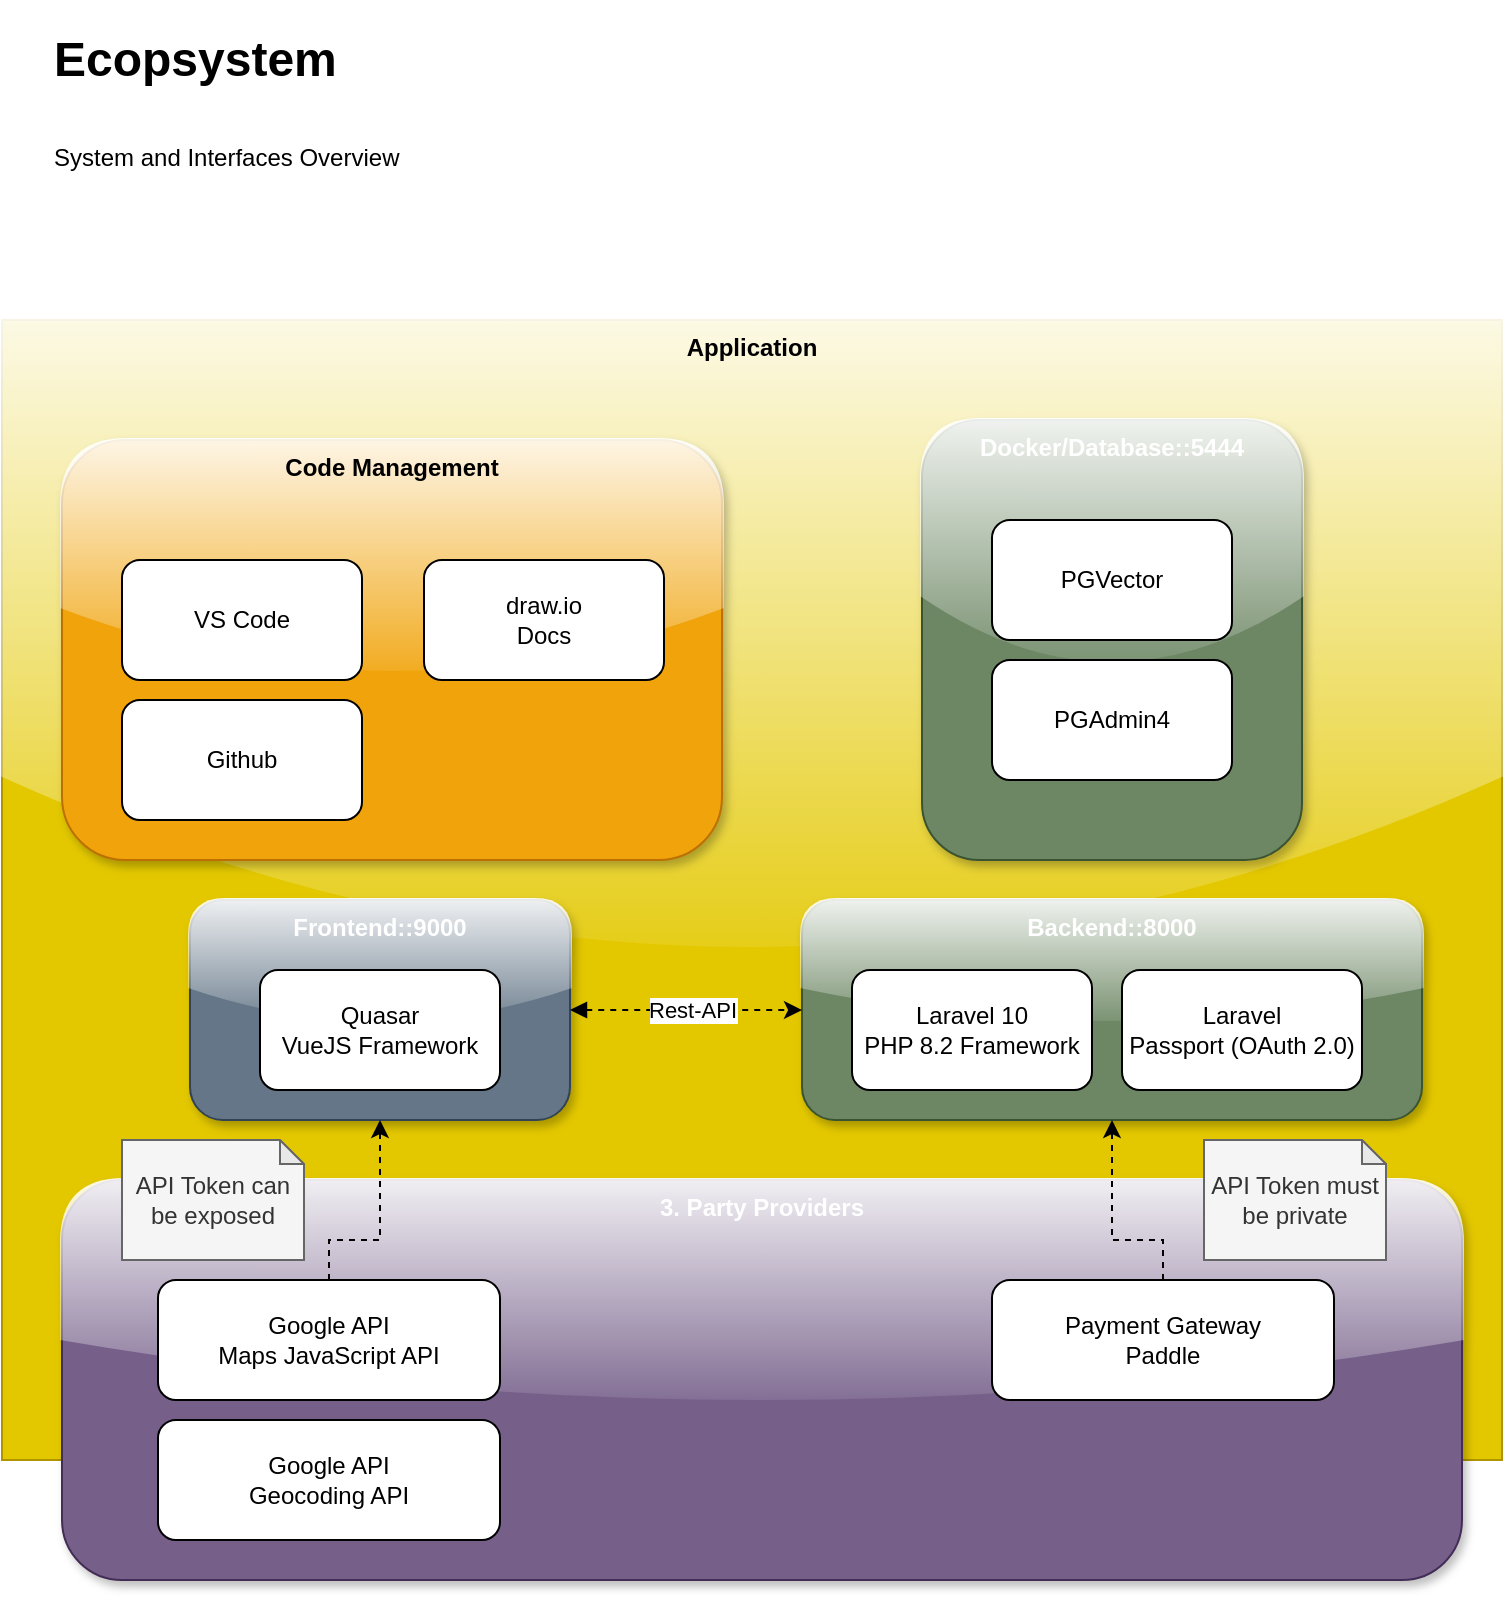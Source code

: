 <mxfile version="22.1.15" type="device" pages="3">
  <diagram id="FH8q9B2xCXycQiPsqi_r" name="App Ecosystem">
    <mxGraphModel dx="1434" dy="870" grid="1" gridSize="10" guides="1" tooltips="1" connect="1" arrows="1" fold="1" page="1" pageScale="1" pageWidth="827" pageHeight="1169" math="0" shadow="0">
      <root>
        <mxCell id="0" />
        <mxCell id="1" parent="0" />
        <mxCell id="bmIrtmyAlZym6uhsjd3K-1" value="Application" style="rounded=0;whiteSpace=wrap;html=1;fontStyle=1;verticalAlign=top;fillColor=#e3c800;fontColor=#000000;strokeColor=#B09500;glass=1;" parent="1" vertex="1">
          <mxGeometry x="39" y="180" width="750" height="570" as="geometry" />
        </mxCell>
        <mxCell id="x_fH2iMenqRodoKAIqNX-1" value="Docker/Database::5444" style="rounded=1;whiteSpace=wrap;html=1;verticalAlign=top;fontStyle=1;fillColor=#6d8764;strokeColor=#3A5431;fontColor=#ffffff;glass=1;shadow=1;" parent="1" vertex="1">
          <mxGeometry x="499" y="230" width="190" height="220" as="geometry" />
        </mxCell>
        <mxCell id="x_fH2iMenqRodoKAIqNX-3" value="PGVector" style="rounded=1;whiteSpace=wrap;html=1;" parent="1" vertex="1">
          <mxGeometry x="534" y="280" width="120" height="60" as="geometry" />
        </mxCell>
        <mxCell id="x_fH2iMenqRodoKAIqNX-4" value="PGAdmin4" style="rounded=1;whiteSpace=wrap;html=1;" parent="1" vertex="1">
          <mxGeometry x="534" y="350" width="120" height="60" as="geometry" />
        </mxCell>
        <mxCell id="x_fH2iMenqRodoKAIqNX-6" value="Frontend::9000" style="rounded=1;whiteSpace=wrap;html=1;verticalAlign=top;fontStyle=1;fillColor=#647687;fontColor=#ffffff;strokeColor=#314354;glass=1;shadow=1;" parent="1" vertex="1">
          <mxGeometry x="133" y="470" width="190" height="110" as="geometry" />
        </mxCell>
        <UserObject label="Quasar&lt;br&gt;VueJS Framework" link="https://quasar.dev/vue-components" linkTarget="_blank" id="x_fH2iMenqRodoKAIqNX-5">
          <mxCell style="rounded=1;whiteSpace=wrap;html=1;" parent="1" vertex="1">
            <mxGeometry x="168" y="505" width="120" height="60" as="geometry" />
          </mxCell>
        </UserObject>
        <mxCell id="x_fH2iMenqRodoKAIqNX-8" value="Backend::8000" style="rounded=1;whiteSpace=wrap;html=1;verticalAlign=top;fontStyle=1;fillColor=#6d8764;fontColor=#ffffff;strokeColor=#3A5431;glass=1;shadow=1;" parent="1" vertex="1">
          <mxGeometry x="439" y="470" width="310" height="110" as="geometry" />
        </mxCell>
        <UserObject label="Laravel 10&lt;br&gt;PHP 8.2 Framework" link="https://laravel.com/docs/10.x" linkTarget="_blank" id="x_fH2iMenqRodoKAIqNX-9">
          <mxCell style="rounded=1;whiteSpace=wrap;html=1;" parent="1" vertex="1">
            <mxGeometry x="464" y="505" width="120" height="60" as="geometry" />
          </mxCell>
        </UserObject>
        <mxCell id="x_fH2iMenqRodoKAIqNX-12" value="3. Party Providers" style="rounded=1;whiteSpace=wrap;html=1;verticalAlign=top;fontStyle=1;fillColor=#76608a;fontColor=#ffffff;strokeColor=#432D57;glass=1;shadow=1;" parent="1" vertex="1">
          <mxGeometry x="69" y="610" width="700" height="200" as="geometry" />
        </mxCell>
        <mxCell id="ioVkTxZljA8v1CWKBHVO-1" style="edgeStyle=orthogonalEdgeStyle;rounded=0;orthogonalLoop=1;jettySize=auto;html=1;entryX=0.5;entryY=1;entryDx=0;entryDy=0;dashed=1;" parent="1" source="x_fH2iMenqRodoKAIqNX-13" target="x_fH2iMenqRodoKAIqNX-6" edge="1">
          <mxGeometry relative="1" as="geometry">
            <Array as="points">
              <mxPoint x="203" y="640" />
              <mxPoint x="228" y="640" />
            </Array>
          </mxGeometry>
        </mxCell>
        <UserObject label="Google API&lt;br&gt;Maps JavaScript API" link="https://console.cloud.google.com/marketplace/product/google/maps-backend.googleapis.com" linkTarget="_blank" id="x_fH2iMenqRodoKAIqNX-13">
          <mxCell style="rounded=1;whiteSpace=wrap;html=1;" parent="1" vertex="1">
            <mxGeometry x="117" y="660" width="171" height="60" as="geometry" />
          </mxCell>
        </UserObject>
        <mxCell id="x_fH2iMenqRodoKAIqNX-16" value="Laravel&lt;br&gt;Passport (OAuth 2.0)" style="rounded=1;whiteSpace=wrap;html=1;" parent="1" vertex="1">
          <mxGeometry x="599" y="505" width="120" height="60" as="geometry" />
        </mxCell>
        <mxCell id="x_fH2iMenqRodoKAIqNX-18" value="&lt;h1&gt;&lt;span style=&quot;background-color: initial;&quot;&gt;Ecopsystem&lt;/span&gt;&lt;/h1&gt;&lt;h1&gt;&lt;span style=&quot;font-size: 12px; font-weight: 400;&quot;&gt;System and Interfaces Overview&lt;/span&gt;&lt;/h1&gt;" style="text;html=1;strokeColor=none;fillColor=none;spacing=5;spacingTop=-20;whiteSpace=wrap;overflow=hidden;rounded=0;" parent="1" vertex="1">
          <mxGeometry x="60" y="30" width="190" height="120" as="geometry" />
        </mxCell>
        <mxCell id="x_fH2iMenqRodoKAIqNX-20" value="Code Management" style="rounded=1;whiteSpace=wrap;html=1;verticalAlign=top;fontStyle=1;fillColor=#f0a30a;strokeColor=#BD7000;fontColor=#000000;glass=1;shadow=1;" parent="1" vertex="1">
          <mxGeometry x="69" y="240" width="330" height="210" as="geometry" />
        </mxCell>
        <mxCell id="bmIrtmyAlZym6uhsjd3K-2" value="VS Code" style="rounded=1;whiteSpace=wrap;html=1;" parent="1" vertex="1">
          <mxGeometry x="99" y="300" width="120" height="60" as="geometry" />
        </mxCell>
        <mxCell id="x_fH2iMenqRodoKAIqNX-7" value="Github" style="rounded=1;whiteSpace=wrap;html=1;" parent="1" vertex="1">
          <mxGeometry x="99" y="370" width="120" height="60" as="geometry" />
        </mxCell>
        <mxCell id="x_fH2iMenqRodoKAIqNX-21" value="draw.io&lt;br&gt;Docs" style="rounded=1;whiteSpace=wrap;html=1;" parent="1" vertex="1">
          <mxGeometry x="250" y="300" width="120" height="60" as="geometry" />
        </mxCell>
        <UserObject label="Google API&lt;br&gt;Geocoding API" link="https://console.cloud.google.com/marketplace/product/google/geocoding-backend.googleapis.com" linkTarget="_blank" id="rYs_GlzzICnplb6q9k6M-1">
          <mxCell style="rounded=1;whiteSpace=wrap;html=1;" parent="1" vertex="1">
            <mxGeometry x="117" y="730" width="171" height="60" as="geometry" />
          </mxCell>
        </UserObject>
        <mxCell id="ioVkTxZljA8v1CWKBHVO-3" style="edgeStyle=orthogonalEdgeStyle;rounded=0;orthogonalLoop=1;jettySize=auto;html=1;entryX=0.5;entryY=1;entryDx=0;entryDy=0;dashed=1;" parent="1" source="rYs_GlzzICnplb6q9k6M-2" target="x_fH2iMenqRodoKAIqNX-8" edge="1">
          <mxGeometry relative="1" as="geometry">
            <Array as="points">
              <mxPoint x="620" y="640" />
              <mxPoint x="594" y="640" />
            </Array>
          </mxGeometry>
        </mxCell>
        <UserObject label="Payment Gateway&lt;br&gt;Paddle" link="https://developer.paddle.com/build/overview" linkTarget="_blank" id="rYs_GlzzICnplb6q9k6M-2">
          <mxCell style="rounded=1;whiteSpace=wrap;html=1;" parent="1" vertex="1">
            <mxGeometry x="534" y="660" width="171" height="60" as="geometry" />
          </mxCell>
        </UserObject>
        <mxCell id="ioVkTxZljA8v1CWKBHVO-5" value="API Token can be exposed" style="shape=note;whiteSpace=wrap;html=1;backgroundOutline=1;darkOpacity=0.05;size=12;fillColor=#f5f5f5;fontColor=#333333;strokeColor=#666666;" parent="1" vertex="1">
          <mxGeometry x="99" y="590" width="91" height="60" as="geometry" />
        </mxCell>
        <mxCell id="ioVkTxZljA8v1CWKBHVO-6" value="API Token must be private" style="shape=note;whiteSpace=wrap;html=1;backgroundOutline=1;darkOpacity=0.05;size=12;fillColor=#f5f5f5;fontColor=#333333;strokeColor=#666666;" parent="1" vertex="1">
          <mxGeometry x="640" y="590" width="91" height="60" as="geometry" />
        </mxCell>
        <mxCell id="YvGKsYKWOulqGdAswTcm-1" style="edgeStyle=orthogonalEdgeStyle;rounded=0;orthogonalLoop=1;jettySize=auto;html=1;entryX=0;entryY=0.5;entryDx=0;entryDy=0;dashed=1;strokeColor=default;startArrow=block;startFill=1;" parent="1" source="x_fH2iMenqRodoKAIqNX-6" target="x_fH2iMenqRodoKAIqNX-8" edge="1">
          <mxGeometry relative="1" as="geometry" />
        </mxCell>
        <mxCell id="YvGKsYKWOulqGdAswTcm-2" value="Rest-API" style="edgeLabel;html=1;align=center;verticalAlign=middle;resizable=0;points=[];" parent="YvGKsYKWOulqGdAswTcm-1" vertex="1" connectable="0">
          <mxGeometry x="0.052" relative="1" as="geometry">
            <mxPoint as="offset" />
          </mxGeometry>
        </mxCell>
      </root>
    </mxGraphModel>
  </diagram>
  <diagram name="Software Overview" id="TGDNc4WADawrQPTaSJyK">
    <mxGraphModel dx="1434" dy="870" grid="1" gridSize="10" guides="1" tooltips="1" connect="1" arrows="1" fold="1" page="1" pageScale="1" pageWidth="827" pageHeight="1169" math="0" shadow="0">
      <root>
        <mxCell id="0" />
        <mxCell id="1" parent="0" />
        <mxCell id="7OKN_g6K1Okwr2jMo622-1" value="&lt;b&gt;Frontend - Vue / Quasar Framework&lt;/b&gt;" style="rounded=0;whiteSpace=wrap;html=1;verticalAlign=top;spacing=7;fillColor=#1ba1e2;strokeColor=#006EAF;fontColor=#ffffff;connectable=0;" parent="1" vertex="1">
          <mxGeometry x="240" y="210" width="700" height="900" as="geometry" />
        </mxCell>
        <mxCell id="0wEEUMUTr-7TU5VQjdjk-16" value="&lt;b&gt;Global Modules&lt;/b&gt;" style="rounded=1;whiteSpace=wrap;html=1;verticalAlign=top;spacing=10;connectable=1;sketch=1;curveFitting=1;jiggle=2;shadow=1;glass=1;fillColor=none;" parent="1" vertex="1">
          <mxGeometry x="273" y="930" width="610" height="160" as="geometry" />
        </mxCell>
        <mxCell id="0wEEUMUTr-7TU5VQjdjk-3" value="&lt;b&gt;Router&lt;/b&gt;" style="rounded=1;whiteSpace=wrap;html=1;verticalAlign=top;spacing=10;sketch=1;curveFitting=1;jiggle=2;shadow=1;glass=1;" parent="1" vertex="1">
          <mxGeometry x="283.25" y="270" width="610" height="45" as="geometry" />
        </mxCell>
        <mxCell id="pFFISRBgjYQDNrQd0_nO-4" value="&lt;h1&gt;Software Overview&lt;/h1&gt;&lt;div&gt;- Frontend&lt;/div&gt;&lt;div&gt;- Documentations&lt;/div&gt;&lt;div&gt;- Backend&lt;/div&gt;" style="text;html=1;strokeColor=none;fillColor=none;spacing=5;spacingTop=-20;whiteSpace=wrap;overflow=hidden;rounded=0;" parent="1" vertex="1">
          <mxGeometry x="111" y="50" width="240" height="120" as="geometry" />
        </mxCell>
        <mxCell id="7OKN_g6K1Okwr2jMo622-2" value="&lt;b&gt;Backend - Laravel 10 Framework&lt;br&gt;&lt;/b&gt;" style="rounded=0;whiteSpace=wrap;html=1;verticalAlign=top;spacing=7;fillColor=#0050ef;strokeColor=#001DBC;fontColor=#ffffff;connectable=0;" parent="1" vertex="1">
          <mxGeometry x="1250" y="210" width="970" height="840" as="geometry" />
        </mxCell>
        <mxCell id="7OKN_g6K1Okwr2jMo622-9" value="&lt;b&gt;Backend - Laravel 10&lt;/b&gt;" style="rounded=1;whiteSpace=wrap;html=1;verticalAlign=top;spacing=10;glass=1;sketch=1;curveFitting=1;jiggle=2;shadow=1;" parent="1" vertex="1">
          <mxGeometry x="1500" y="375" width="520" height="295" as="geometry" />
        </mxCell>
        <mxCell id="7OKN_g6K1Okwr2jMo622-11" value="&lt;b&gt;RestAPI&lt;/b&gt;" style="rounded=1;whiteSpace=wrap;html=1;verticalAlign=bottom;spacing=10;gradientColor=none;glass=1;sketch=1;curveFitting=1;jiggle=2;shadow=1;" parent="1" vertex="1">
          <mxGeometry x="1228.53" y="332.5" width="135.3" height="380" as="geometry" />
        </mxCell>
        <mxCell id="7OKN_g6K1Okwr2jMo622-13" value="Middleware &lt;br&gt;&amp;amp; AccessManagement" style="aspect=fixed;perimeter=ellipsePerimeter;html=1;align=center;shadow=0;dashed=0;spacingTop=3;image;image=img/lib/active_directory/key.svg;fontStyle=0" parent="1" vertex="1">
          <mxGeometry x="1265.77" y="404.25" width="60.81" height="45" as="geometry" />
        </mxCell>
        <mxCell id="7OKN_g6K1Okwr2jMo622-14" style="edgeStyle=orthogonalEdgeStyle;rounded=0;orthogonalLoop=1;jettySize=auto;html=1;entryX=0;entryY=0.25;entryDx=0;entryDy=0;startArrow=none;startFill=0;strokeWidth=3;fontSize=20;exitX=1;exitY=0.25;exitDx=0;exitDy=0;dashed=1;" parent="1" source="7OKN_g6K1Okwr2jMo622-18" target="7OKN_g6K1Okwr2jMo622-11" edge="1">
          <mxGeometry relative="1" as="geometry">
            <mxPoint x="890" y="520" as="sourcePoint" />
          </mxGeometry>
        </mxCell>
        <mxCell id="7OKN_g6K1Okwr2jMo622-17" value="Email Services" style="aspect=fixed;perimeter=ellipsePerimeter;html=1;align=center;shadow=0;dashed=0;spacingTop=3;image;image=img/lib/active_directory/printer.svg;fontSize=14;fontColor=#000000;" parent="1" vertex="1">
          <mxGeometry x="2092" y="270" width="95.45" height="63" as="geometry" />
        </mxCell>
        <mxCell id="7OKN_g6K1Okwr2jMo622-18" value="&lt;b&gt;Userinterface&lt;/b&gt;" style="rounded=1;whiteSpace=wrap;html=1;verticalAlign=top;spacing=10;connectable=1;sketch=1;curveFitting=1;jiggle=2;shadow=1;glass=1;" parent="1" vertex="1">
          <mxGeometry x="285" y="395" width="610" height="250" as="geometry" />
        </mxCell>
        <mxCell id="7OKN_g6K1Okwr2jMo622-19" value="Request&lt;br&gt;&lt;span style=&quot;font-size: 12px;&quot;&gt;Get, Post, Put, Delete&lt;/span&gt;" style="shape=internalStorage;whiteSpace=wrap;html=1;backgroundOutline=1;fontSize=17;align=left;verticalAlign=top;spacingTop=20;spacingLeft=25;fillColor=#b1ddf0;strokeColor=#10739e;rounded=1;glass=1;sketch=1;curveFitting=1;jiggle=2;shadow=1;" parent="1" vertex="1">
          <mxGeometry x="1010" y="315" width="160" height="80" as="geometry" />
        </mxCell>
        <mxCell id="7OKN_g6K1Okwr2jMo622-20" value="Response&lt;br&gt;&lt;font style=&quot;font-size: 12px&quot;&gt;JSON&lt;/font&gt;" style="shape=internalStorage;whiteSpace=wrap;html=1;backgroundOutline=1;fontSize=17;align=left;verticalAlign=top;spacingTop=20;spacingLeft=25;fillColor=#b1ddf0;strokeColor=#10739e;rounded=1;glass=1;sketch=1;curveFitting=1;jiggle=2;shadow=1;" parent="1" vertex="1">
          <mxGeometry x="1020" y="645" width="150" height="80" as="geometry" />
        </mxCell>
        <mxCell id="7OKN_g6K1Okwr2jMo622-21" style="edgeStyle=orthogonalEdgeStyle;rounded=0;orthogonalLoop=1;jettySize=auto;html=1;startArrow=none;startFill=0;strokeWidth=3;fontSize=20;exitX=0;exitY=0.75;exitDx=0;exitDy=0;entryX=1;entryY=0.75;entryDx=0;entryDy=0;dashed=1;" parent="1" source="7OKN_g6K1Okwr2jMo622-11" target="7OKN_g6K1Okwr2jMo622-18" edge="1">
          <mxGeometry relative="1" as="geometry">
            <mxPoint x="950.0" y="410" as="sourcePoint" />
            <mxPoint x="900" y="590" as="targetPoint" />
          </mxGeometry>
        </mxCell>
        <mxCell id="7OKN_g6K1Okwr2jMo622-25" value="AccessBusinessCockpit" style="aspect=fixed;perimeter=ellipsePerimeter;html=1;align=center;shadow=0;dashed=0;spacingTop=3;image;image=img/lib/active_directory/database_cube.svg;fontSize=14;fontStyle=0" parent="1" vertex="1">
          <mxGeometry x="693.5" y="250" width="76.5" height="85" as="geometry" />
        </mxCell>
        <mxCell id="7OKN_g6K1Okwr2jMo622-26" value="API-Calls" style="aspect=fixed;perimeter=ellipsePerimeter;html=1;align=center;shadow=0;dashed=0;spacingTop=3;image;image=img/lib/active_directory/database_cube.svg;fontSize=14;" parent="1" vertex="1">
          <mxGeometry x="750" y="432.5" width="76.5" height="85" as="geometry" />
        </mxCell>
        <mxCell id="0wEEUMUTr-7TU5VQjdjk-2" value="" style="shape=flexArrow;endArrow=classic;html=1;rounded=0;fillColor=#dae8fc;gradientColor=#7ea6e0;strokeColor=#6c8ebf;startArrow=block;" parent="1" edge="1">
          <mxGeometry width="50" height="50" relative="1" as="geometry">
            <mxPoint x="500" y="478" as="sourcePoint" />
            <mxPoint x="720" y="478" as="targetPoint" />
          </mxGeometry>
        </mxCell>
        <mxCell id="0wEEUMUTr-7TU5VQjdjk-4" style="edgeStyle=orthogonalEdgeStyle;rounded=0;orthogonalLoop=1;jettySize=auto;html=1;startArrow=none;startFill=0;strokeColor=#FFFFFF;strokeWidth=5;" parent="1" edge="1">
          <mxGeometry relative="1" as="geometry">
            <mxPoint x="589.5" y="375" as="targetPoint" />
            <mxPoint x="589.5" y="335" as="sourcePoint" />
          </mxGeometry>
        </mxCell>
        <mxCell id="0wEEUMUTr-7TU5VQjdjk-6" value="responseHandling" style="aspect=fixed;perimeter=ellipsePerimeter;html=1;align=center;shadow=0;dashed=0;spacingTop=3;image;image=img/lib/active_directory/database_cube.svg;fontSize=14;" parent="1" vertex="1">
          <mxGeometry x="580" y="508" width="76.5" height="85" as="geometry" />
        </mxCell>
        <mxCell id="7OKN_g6K1Okwr2jMo622-16" value="VUE-Pages" style="aspect=fixed;perimeter=ellipsePerimeter;html=1;align=center;shadow=0;dashed=0;spacingTop=3;image;image=img/lib/active_directory/tablet_pc.svg;fontSize=15;" parent="1" vertex="1">
          <mxGeometry x="360" y="415" width="87.6" height="120" as="geometry" />
        </mxCell>
        <mxCell id="0wEEUMUTr-7TU5VQjdjk-7" value="&lt;span style=&quot;background-color: rgb(255, 255, 255);&quot;&gt;Pinia Store&lt;/span&gt;" style="outlineConnect=0;dashed=0;verticalLabelPosition=bottom;verticalAlign=top;align=center;html=1;shape=mxgraph.aws3.bucket_with_objects;fillColor=#dae8fc;strokeColor=#6c8ebf;gradientColor=#7ea6e0;shadow=1;" parent="1" vertex="1">
          <mxGeometry x="743" y="819" width="72" height="71" as="geometry" />
        </mxCell>
        <mxCell id="0wEEUMUTr-7TU5VQjdjk-8" value="&lt;span style=&quot;background-color: rgb(255, 255, 255);&quot;&gt;Cookie-Consent&lt;/span&gt;" style="outlineConnect=0;dashed=0;verticalLabelPosition=bottom;verticalAlign=top;align=center;html=1;shape=mxgraph.aws3.bucket_with_objects;fillColor=#dae8fc;strokeColor=#6c8ebf;gradientColor=#7ea6e0;shadow=1;" parent="1" vertex="1">
          <mxGeometry x="542" y="980" width="72" height="71" as="geometry" />
        </mxCell>
        <mxCell id="0wEEUMUTr-7TU5VQjdjk-9" value="&lt;span style=&quot;background-color: rgb(255, 255, 255);&quot;&gt;Quasar Boot&lt;/span&gt;" style="outlineConnect=0;dashed=0;verticalLabelPosition=bottom;verticalAlign=top;align=center;html=1;shape=mxgraph.aws3.bucket_with_objects;fillColor=#dae8fc;strokeColor=#6c8ebf;gradientColor=#7ea6e0;shadow=1;" parent="1" vertex="1">
          <mxGeometry x="617.25" y="819" width="72" height="71" as="geometry" />
        </mxCell>
        <mxCell id="0wEEUMUTr-7TU5VQjdjk-10" value="&lt;span style=&quot;background-color: rgb(255, 255, 255);&quot;&gt;Globals&lt;/span&gt;" style="outlineConnect=0;dashed=0;verticalLabelPosition=bottom;verticalAlign=top;align=center;html=1;shape=mxgraph.aws3.bucket_with_objects;fillColor=#dae8fc;strokeColor=#6c8ebf;gradientColor=#7ea6e0;shadow=1;" parent="1" vertex="1">
          <mxGeometry x="739" y="980" width="72" height="71" as="geometry" />
        </mxCell>
        <mxCell id="0wEEUMUTr-7TU5VQjdjk-11" value="&lt;span style=&quot;background-color: rgb(255, 255, 255);&quot;&gt;Layout / Components&lt;/span&gt;" style="outlineConnect=0;dashed=0;verticalLabelPosition=bottom;verticalAlign=top;align=center;html=1;shape=mxgraph.aws3.bucket_with_objects;fillColor=#dae8fc;strokeColor=#6c8ebf;gradientColor=#7ea6e0;shadow=1;" parent="1" vertex="1">
          <mxGeometry x="437" y="700" width="72" height="71" as="geometry" />
        </mxCell>
        <mxCell id="0wEEUMUTr-7TU5VQjdjk-12" value="&lt;span style=&quot;background-color: rgb(255, 255, 255);&quot;&gt;APIs&lt;/span&gt;" style="outlineConnect=0;dashed=0;verticalLabelPosition=bottom;verticalAlign=top;align=center;html=1;shape=mxgraph.aws3.bucket_with_objects;fillColor=#dae8fc;strokeColor=#6c8ebf;gradientColor=#7ea6e0;shadow=1;" parent="1" vertex="1">
          <mxGeometry x="554" y="700" width="72" height="71" as="geometry" />
        </mxCell>
        <mxCell id="0wEEUMUTr-7TU5VQjdjk-13" value="&lt;span style=&quot;background-color: rgb(255, 255, 255);&quot;&gt;Response-&lt;br&gt;Handling&lt;/span&gt;" style="outlineConnect=0;dashed=0;verticalLabelPosition=bottom;verticalAlign=top;align=center;html=1;shape=mxgraph.aws3.bucket_with_objects;fillColor=#dae8fc;strokeColor=#6c8ebf;gradientColor=#7ea6e0;shadow=1;" parent="1" vertex="1">
          <mxGeometry x="351" y="980" width="72" height="71" as="geometry" />
        </mxCell>
        <mxCell id="0wEEUMUTr-7TU5VQjdjk-14" value="&lt;span style=&quot;background-color: rgb(255, 255, 255);&quot;&gt;Root-Files&lt;/span&gt;" style="outlineConnect=0;dashed=0;verticalLabelPosition=bottom;verticalAlign=top;align=center;html=1;shape=mxgraph.aws3.bucket_with_objects;fillColor=#dae8fc;strokeColor=#6c8ebf;gradientColor=#7ea6e0;shadow=1;" parent="1" vertex="1">
          <mxGeometry x="365" y="815.5" width="72" height="71" as="geometry" />
        </mxCell>
        <mxCell id="0wEEUMUTr-7TU5VQjdjk-15" value="&lt;span style=&quot;background-color: rgb(255, 255, 255);&quot;&gt;Pages&lt;/span&gt;" style="outlineConnect=0;dashed=0;verticalLabelPosition=bottom;verticalAlign=top;align=center;html=1;shape=mxgraph.aws3.bucket_with_objects;fillColor=#dae8fc;strokeColor=#6c8ebf;gradientColor=#7ea6e0;shadow=1;" parent="1" vertex="1">
          <mxGeometry x="678" y="700" width="72" height="71" as="geometry" />
        </mxCell>
        <mxCell id="0wEEUMUTr-7TU5VQjdjk-17" value="Controller" style="aspect=fixed;perimeter=ellipsePerimeter;html=1;align=center;shadow=0;dashed=0;spacingTop=3;image;image=img/lib/active_directory/database_cube.svg;fontSize=14;" parent="1" vertex="1">
          <mxGeometry x="1540" y="456.75" width="76.5" height="85" as="geometry" />
        </mxCell>
        <mxCell id="0wEEUMUTr-7TU5VQjdjk-18" value="" style="shape=flexArrow;endArrow=classic;html=1;rounded=0;fillColor=#dae8fc;gradientColor=#7ea6e0;strokeColor=#6c8ebf;startArrow=block;" parent="1" edge="1">
          <mxGeometry width="50" height="50" relative="1" as="geometry">
            <mxPoint x="1630" y="498.66" as="sourcePoint" />
            <mxPoint x="1850" y="498.66" as="targetPoint" />
          </mxGeometry>
        </mxCell>
        <mxCell id="0wEEUMUTr-7TU5VQjdjk-19" style="edgeStyle=orthogonalEdgeStyle;rounded=0;orthogonalLoop=1;jettySize=auto;html=1;startArrow=classic;startFill=1;strokeColor=#FFFFFF;strokeWidth=5;" parent="1" edge="1">
          <mxGeometry relative="1" as="geometry">
            <mxPoint x="1480" y="522" as="targetPoint" />
            <mxPoint x="1380" y="522" as="sourcePoint" />
            <Array as="points">
              <mxPoint x="1420" y="522" />
              <mxPoint x="1420" y="522" />
            </Array>
          </mxGeometry>
        </mxCell>
        <mxCell id="7OKN_g6K1Okwr2jMo622-5" value="Model" style="aspect=fixed;perimeter=ellipsePerimeter;html=1;align=center;shadow=0;dashed=0;spacingTop=3;image;image=img/lib/active_directory/databases.svg;" parent="1" vertex="1">
          <mxGeometry x="1870" y="449.25" width="102.04" height="100" as="geometry" />
        </mxCell>
        <mxCell id="0wEEUMUTr-7TU5VQjdjk-22" value="&lt;span style=&quot;background-color: rgb(255, 255, 255);&quot;&gt;Config&lt;br&gt;(Cors, Session, Mail, &lt;br&gt;filesystem, etc.)&amp;nbsp;&lt;br&gt;&lt;/span&gt;" style="outlineConnect=0;dashed=0;verticalLabelPosition=bottom;verticalAlign=top;align=center;html=1;shape=mxgraph.aws3.bucket_with_objects;fillColor=#dae8fc;strokeColor=#6c8ebf;gradientColor=#7ea6e0;shadow=1;" parent="1" vertex="1">
          <mxGeometry x="1468" y="890" width="72" height="71" as="geometry" />
        </mxCell>
        <mxCell id="0wEEUMUTr-7TU5VQjdjk-25" value="&lt;span style=&quot;background-color: rgb(255, 255, 255);&quot;&gt;Database&lt;/span&gt;" style="outlineConnect=0;dashed=0;verticalLabelPosition=bottom;verticalAlign=top;align=center;html=1;shape=mxgraph.aws3.bucket_with_objects;fillColor=#dae8fc;strokeColor=#6c8ebf;gradientColor=#7ea6e0;shadow=1;" parent="1" vertex="1">
          <mxGeometry x="1900.04" y="744.5" width="72" height="71" as="geometry" />
        </mxCell>
        <mxCell id="0wEEUMUTr-7TU5VQjdjk-27" value="&lt;span style=&quot;background-color: rgb(255, 255, 255);&quot;&gt;Ressource/Views&lt;br&gt;(unused)&lt;br&gt;&lt;/span&gt;" style="outlineConnect=0;dashed=0;verticalLabelPosition=bottom;verticalAlign=top;align=center;html=1;shape=mxgraph.aws3.bucket_with_objects;fillColor=#dae8fc;strokeColor=#6c8ebf;gradientColor=#7ea6e0;shadow=1;" parent="1" vertex="1">
          <mxGeometry x="1760" y="890" width="72" height="71" as="geometry" />
        </mxCell>
        <mxCell id="0wEEUMUTr-7TU5VQjdjk-30" value="&lt;b&gt;App&lt;/b&gt;" style="rounded=1;whiteSpace=wrap;html=1;verticalAlign=top;spacing=10;connectable=1;sketch=1;curveFitting=1;jiggle=2;shadow=1;glass=1;fillColor=none;fontColor=#FFFFFF;strokeColor=#FFFFFF;" parent="1" vertex="1">
          <mxGeometry x="1405.45" y="712.5" width="720" height="160" as="geometry" />
        </mxCell>
        <mxCell id="0wEEUMUTr-7TU5VQjdjk-20" value="&lt;span style=&quot;background-color: rgb(255, 255, 255);&quot;&gt;Controllers&lt;/span&gt;" style="outlineConnect=0;dashed=0;verticalLabelPosition=bottom;verticalAlign=top;align=center;html=1;shape=mxgraph.aws3.bucket_with_objects;fillColor=#dae8fc;strokeColor=#6c8ebf;gradientColor=#7ea6e0;shadow=1;" parent="1" vertex="1">
          <mxGeometry x="1438.32" y="744.5" width="72" height="71" as="geometry" />
        </mxCell>
        <mxCell id="0wEEUMUTr-7TU5VQjdjk-24" value="&lt;span style=&quot;background-color: rgb(255, 255, 255);&quot;&gt;Collections&lt;/span&gt;" style="outlineConnect=0;dashed=0;verticalLabelPosition=bottom;verticalAlign=top;align=center;html=1;shape=mxgraph.aws3.bucket_with_objects;fillColor=#dae8fc;strokeColor=#6c8ebf;gradientColor=#7ea6e0;shadow=1;" parent="1" vertex="1">
          <mxGeometry x="1557.32" y="744.5" width="72" height="71" as="geometry" />
        </mxCell>
        <mxCell id="0wEEUMUTr-7TU5VQjdjk-26" value="&lt;span style=&quot;background-color: rgb(255, 255, 255);&quot;&gt;Models&lt;/span&gt;" style="outlineConnect=0;dashed=0;verticalLabelPosition=bottom;verticalAlign=top;align=center;html=1;shape=mxgraph.aws3.bucket_with_objects;fillColor=#dae8fc;strokeColor=#6c8ebf;gradientColor=#7ea6e0;shadow=1;" parent="1" vertex="1">
          <mxGeometry x="1780" y="744.5" width="72" height="71" as="geometry" />
        </mxCell>
        <mxCell id="0wEEUMUTr-7TU5VQjdjk-28" value="&lt;span style=&quot;background-color: rgb(255, 255, 255);&quot;&gt;Classes&lt;/span&gt;" style="outlineConnect=0;dashed=0;verticalLabelPosition=bottom;verticalAlign=top;align=center;html=1;shape=mxgraph.aws3.bucket_with_objects;fillColor=#dae8fc;strokeColor=#6c8ebf;gradientColor=#7ea6e0;shadow=1;" parent="1" vertex="1">
          <mxGeometry x="1660" y="744.5" width="72" height="71" as="geometry" />
        </mxCell>
        <mxCell id="0wEEUMUTr-7TU5VQjdjk-29" value="&lt;span style=&quot;background-color: rgb(255, 255, 255);&quot;&gt;Providers&lt;/span&gt;" style="outlineConnect=0;dashed=0;verticalLabelPosition=bottom;verticalAlign=top;align=center;html=1;shape=mxgraph.aws3.bucket_with_objects;fillColor=#dae8fc;strokeColor=#6c8ebf;gradientColor=#7ea6e0;shadow=1;" parent="1" vertex="1">
          <mxGeometry x="1610" y="886.5" width="72" height="71" as="geometry" />
        </mxCell>
        <mxCell id="0wEEUMUTr-7TU5VQjdjk-31" value="&lt;span style=&quot;background-color: rgb(255, 255, 255);&quot;&gt;API-&lt;br&gt;Routes&lt;/span&gt;" style="outlineConnect=0;dashed=0;verticalLabelPosition=bottom;verticalAlign=top;align=center;html=1;shape=mxgraph.aws3.bucket_with_objects;fillColor=#dae8fc;strokeColor=#6c8ebf;gradientColor=#7ea6e0;shadow=1;" parent="1" vertex="1">
          <mxGeometry x="1291.83" y="744.5" width="72" height="71" as="geometry" />
        </mxCell>
        <mxCell id="0wEEUMUTr-7TU5VQjdjk-32" value="Routes" style="aspect=fixed;perimeter=ellipsePerimeter;html=1;align=center;shadow=0;dashed=0;spacingTop=3;image;image=img/lib/active_directory/database_cube.svg;fontSize=14;" parent="1" vertex="1">
          <mxGeometry x="1257.93" y="530" width="76.5" height="85" as="geometry" />
        </mxCell>
        <mxCell id="0wEEUMUTr-7TU5VQjdjk-33" value="&lt;span style=&quot;background-color: rgb(255, 255, 255);&quot;&gt;Storage&lt;/span&gt;" style="outlineConnect=0;dashed=0;verticalLabelPosition=bottom;verticalAlign=top;align=center;html=1;shape=mxgraph.aws3.bucket_with_objects;fillColor=#dae8fc;strokeColor=#6c8ebf;gradientColor=#7ea6e0;shadow=1;" parent="1" vertex="1">
          <mxGeometry x="1890" y="890" width="72" height="71" as="geometry" />
        </mxCell>
        <mxCell id="0wEEUMUTr-7TU5VQjdjk-34" value="&lt;span style=&quot;background-color: rgb(255, 255, 255);&quot;&gt;Vendor&lt;/span&gt;" style="outlineConnect=0;dashed=0;verticalLabelPosition=bottom;verticalAlign=top;align=center;html=1;shape=mxgraph.aws3.bucket_with_objects;fillColor=#dae8fc;strokeColor=#6c8ebf;gradientColor=#7ea6e0;shadow=1;" parent="1" vertex="1">
          <mxGeometry x="2020" y="890" width="72" height="71" as="geometry" />
        </mxCell>
        <mxCell id="0wEEUMUTr-7TU5VQjdjk-35" value="&lt;span style=&quot;background-color: rgb(255, 255, 255);&quot;&gt;Node_Modules&lt;/span&gt;" style="outlineConnect=0;dashed=0;verticalLabelPosition=bottom;verticalAlign=top;align=center;html=1;shape=mxgraph.aws3.bucket_with_objects;fillColor=#dae8fc;strokeColor=#6c8ebf;gradientColor=#7ea6e0;shadow=1;" parent="1" vertex="1">
          <mxGeometry x="487" y="819" width="72" height="71" as="geometry" />
        </mxCell>
        <mxCell id="0wEEUMUTr-7TU5VQjdjk-36" value="Laravel Passport&lt;br&gt;OAUTH 2.0" style="aspect=fixed;perimeter=ellipsePerimeter;html=1;align=center;shadow=0;dashed=0;spacingTop=3;image;image=img/lib/active_directory/printer.svg;fontSize=14;fontColor=#000000;" parent="1" vertex="1">
          <mxGeometry x="1248.45" y="280" width="95.45" height="63" as="geometry" />
        </mxCell>
        <mxCell id="0wEEUMUTr-7TU5VQjdjk-37" value="&lt;span style=&quot;background-color: rgb(255, 255, 255);&quot;&gt;Root-Files&lt;/span&gt;" style="outlineConnect=0;dashed=0;verticalLabelPosition=bottom;verticalAlign=top;align=center;html=1;shape=mxgraph.aws3.bucket_with_objects;fillColor=#dae8fc;strokeColor=#6c8ebf;gradientColor=#7ea6e0;shadow=1;" parent="1" vertex="1">
          <mxGeometry x="1291.83" y="890" width="72" height="71" as="geometry" />
        </mxCell>
        <mxCell id="bWg5gaZhqFW1bSHL5vqw-1" value="&lt;span style=&quot;background-color: rgb(255, 255, 255);&quot;&gt;Routes&lt;/span&gt;" style="outlineConnect=0;dashed=0;verticalLabelPosition=bottom;verticalAlign=top;align=center;html=1;shape=mxgraph.aws3.bucket_with_objects;fillColor=#dae8fc;strokeColor=#6c8ebf;gradientColor=#7ea6e0;shadow=1;" parent="1" vertex="1">
          <mxGeometry x="800" y="700" width="72" height="71" as="geometry" />
        </mxCell>
        <mxCell id="0wEEUMUTr-7TU5VQjdjk-23" value="&lt;span style=&quot;background-color: rgb(255, 255, 255);&quot;&gt;Middleware&lt;br&gt;&lt;/span&gt;" style="outlineConnect=0;dashed=0;verticalLabelPosition=bottom;verticalAlign=top;align=center;html=1;shape=mxgraph.aws3.bucket_with_objects;fillColor=#dae8fc;strokeColor=#6c8ebf;gradientColor=#7ea6e0;shadow=1;" parent="1" vertex="1">
          <mxGeometry x="2020" y="744.5" width="72" height="71" as="geometry" />
        </mxCell>
        <mxCell id="bWg5gaZhqFW1bSHL5vqw-2" value="PSQL" style="aspect=fixed;perimeter=ellipsePerimeter;html=1;align=center;shadow=0;dashed=0;spacingTop=3;image;image=img/lib/active_directory/printer.svg;fontSize=14;fontColor=#000000;" parent="1" vertex="1">
          <mxGeometry x="1930" y="335" width="95.45" height="63" as="geometry" />
        </mxCell>
      </root>
    </mxGraphModel>
  </diagram>
  <diagram id="XJCbWYBPCxz7j_XhVARi" name="Product Definitions">
    <mxGraphModel dx="3217" dy="1450" grid="1" gridSize="10" guides="1" tooltips="1" connect="1" arrows="1" fold="1" page="1" pageScale="1" pageWidth="827" pageHeight="1169" math="0" shadow="0">
      <root>
        <mxCell id="0" />
        <mxCell id="1" parent="0" />
        <mxCell id="pHoxotaa_EtgP9xHlRIr-1" value="Great! Now that we’re discussing requirements for promoting functional units through a web interface, let’s focus on what attributes are most important to present relevant information clearly and effectively. The goal is to ensure that users can easily understand how each functional unit operates, what rewards they offer, and how to collaborate with or participate in these units.&#xa;&#xa;&#xa;### Key Attributes for the Web Interface to Promote Functional Units&#xa;&#xa;&#xa;#### 1. **Functional Unit Overview**&#xa;Each functional unit should have a detailed but clear overview that provides context about its purpose, the roles within it, and its significance within the organization.&#xa;&#xa;&#xa;- **Attributes**:&#xa;  - **Unit Name**: The name of the functional unit (e.g., **Engineering**, **Product Management**).&#xa;  - **Description**: A concise explanation of the unit’s role within the organization (e.g., &quot;The Engineering department focuses on developing scalable web applications and backend services.&quot;).&#xa;  - **Core Responsibilities**: A list of key tasks the unit is responsible for (e.g., &quot;Building new features, maintaining infrastructure, ensuring system reliability&quot;).&#xa;  - **Team Lead / Head of Department**: The individual responsible for the functional unit (e.g., **VP of Engineering**), with their bio and contact information.&#xa;&#xa;&#xa;#### 2. **Available Rewards**&#xa;Clear information about the rewards available within the unit, including how users can acquire them and what benefits they provide.&#xa;&#xa;&#xa;- **Attributes**:&#xa;  - **Reward Categories**: Categories such as **Certifications**, **Training Programs**, and **Promotions** available for that functional unit.&#xa;  - **Reward Descriptions**: Detailed descriptions of each reward (e.g., &quot;Web Development Certification: A recognized certificate for full-stack web development&quot;).&#xa;  - **Eligibility Criteria**: Requirements that users need to fulfill to apply for or earn a reward (e.g., &quot;Completion of intermediate Web Development course&quot;).&#xa;  - **Progress Tracking**: A feature that shows a user’s progress toward obtaining the reward (e.g., &quot;Completed 3/5 courses for Web Development Certification&quot;).&#xa;&#xa;&#xa;#### 3. **Collaboration Opportunities**&#xa;Users should be able to see how they can collaborate with or participate in the functional unit’s activities.&#xa;&#xa;&#xa;- **Attributes**:&#xa;  - **Available Roles &amp; Collaborations**: A list of roles that are open for collaboration or application (e.g., **Java Backend Engineer**, **DevOps Specialist**).&#xa;  - **Skill Requirements**: The skills or experience needed for each role (e.g., &quot;Proficiency in Java, experience with cloud-based systems&quot;).&#xa;  - **Application Process**: Clear steps on how users can apply or request participation in the functional unit (e.g., &quot;Submit your portfolio and attend an interview with the engineering team&quot;).&#xa;  - **Open Projects**: Opportunities for users to join ongoing or upcoming projects within the unit (e.g., &quot;Join the AI development team to work on a new machine learning feature&quot;).&#xa;&#xa;&#xa;#### 4. **Unit-Specific Training and Resources**&#xa;The web interface should highlight relevant training and learning opportunities available for each functional unit.&#xa;&#xa;&#xa;- **Attributes**:&#xa;  - **Training Programs**: A list of training courses that are directly relevant to the unit (e.g., **Cloud Administration for IT Ops**, **Agile Product Development** for Product Managers).&#xa;  - **Resources**: Learning materials such as guides, articles, or recommended reading (e.g., &quot;Access to Java programming tutorials or webinars on DevOps automation&quot;).&#xa;  - **Mentorship Opportunities**: The possibility for users to engage with senior team members for mentorship or coaching.&#xa;&#xa;&#xa;#### 5. **Key Metrics and Performance Indicators**&#xa;To help users and viewers understand the impact and performance of the functional unit, it’s important to display relevant metrics.&#xa;&#xa;&#xa;- **Attributes**:&#xa;  - **Key Performance Indicators (KPIs)**: Metrics that show how the unit is performing in its key areas (e.g., **number of completed projects**, **system uptime for IT Operations**, **customer satisfaction for Customer Support**).&#xa;  - **Success Stories**: Case studies or examples of successful collaborations or projects completed by the functional unit (e.g., &quot;Successfully deployed a new backend architecture that improved system performance by 30%&quot;).&#xa;  - **User Feedback / Testimonials**: Reviews or comments from users who have participated in or collaborated with the functional unit (e.g., &quot;I completed the Web Development program, and it helped me land a Senior Engineer position&quot;).&#xa;&#xa;&#xa;#### 6. **Integration with User Profiles**&#xa;Allowing users to link their profiles with functional units for rewards tracking and participation ensures a personalized experience.&#xa;&#xa;&#xa;- **Attributes**:&#xa;  - **User Progress**: A section that shows how far the user has progressed within a particular unit (e.g., &quot;Completed 60% of DevOps training program&quot;).&#xa;  - **Achievements**: A list of rewards, certifications, and roles the user has acquired within the functional unit (e.g., &quot;Certified in Java Backend Development&quot;).&#xa;  - **User Role**: The user’s current role or position in collaboration with the functional unit (e.g., **Junior Developer** in the Engineering unit).&#xa;&#xa;&#xa;#### 7. **Communication Channels**&#xa;Ensure that users can easily communicate with the functional unit’s team members and leaders.&#xa;&#xa;&#xa;- **Attributes**:&#xa;  - **Contact Information**: Details on how to contact the unit’s team leader or manager (e.g., email or Slack integration).&#xa;  - **Request Support**: A feature for users to request support or ask questions regarding their participation in the functional unit or rewards program.&#xa;  - **Scheduled Meetings / Events**: Information about any scheduled team meetings, webinars, or Q&amp;A sessions related to the functional unit.&#xa;&#xa;&#xa;---&#xa;&#xa;&#xa;### User Interface (UI) Example for Promoting Functional Units&#xa;&#xa;&#xa;Let’s briefly describe what the **UI** might look like based on the attributes outlined:&#xa;&#xa;&#xa;1. **Functional Unit Landing Page**:&#xa;   - A **dashboard** that lists all the functional units (Engineering, Product Management, IT Ops, etc.).&#xa;   - Clicking on a unit brings the user to a **dedicated page** with the unit’s overview, team members, available rewards, and current projects.&#xa;&#xa;&#xa;2. **Reward Details**:&#xa;   - Each functional unit page contains a **&quot;Rewards&quot; section** where users can browse available certifications, trainings, and career opportunities.&#xa;   - A **&quot;Get Started&quot; button** for users to apply or begin working towards a specific reward.&#xa;&#xa;&#xa;3. **Collaboration Opportunities**:&#xa;   - A **&quot;Join Us&quot; button** linked to open projects or roles, allowing users to see the skills required and apply.&#xa;   - A **&quot;Current Projects&quot; list** with descriptions and a status (open for collaboration or closed).&#xa;&#xa;&#xa;4. **User Profile Integration**:&#xa;   - Users can access their **personal dashboard** to see progress on their chosen functional units, track rewards, and view past achievements.&#xa;   - A **&quot;My Rewards&quot; tab** shows the rewards they’ve earned or are working towards.&#xa;&#xa;&#xa;5. **Metrics Display**:&#xa;   - Key performance metrics are displayed using **visuals like charts** and **progress bars** to highlight unit performance.&#xa;   - A **&quot;Success Stories&quot; section** to promote the functional unit’s achievements with testimonials.&#xa;&#xa;&#xa;---&#xa;&#xa;&#xa;### Important Considerations for Implementation&#xa;&#xa;&#xa;1. **User-Friendly Design**: Ensure the interface is easy to navigate, with clear calls to action (CTAs) for viewing rewards, collaborating, or learning more about the unit.&#xa;   &#xa;2. **Personalization**: Tailor the experience to the user’s role or interests. For example, a **developer** sees relevant opportunities in **Engineering**, while a **marketer** is shown rewards in the **Marketing** unit.&#xa;&#xa;&#xa;3. **Real-Time Updates**: Keep collaboration opportunities, rewards, and project statuses updated in real-time to ensure users have the most current information.&#xa;&#xa;&#xa;4. **Security and Permissions**: Ensure proper permissions and security are in place so that sensitive information (such as performance metrics or user profiles) is only accessible to authorized users.&#xa;&#xa;&#xa;---&#xa;&#xa;&#xa;### Next Steps&#xa;To refine this further, we could:&#xa;- Develop **specific user flows** to map how users will interact with different sections (e.g., from viewing rewards to applying for them).&#xa;- Identify the **technical requirements** for implementing these features (e.g., databases for tracking user progress, APIs for communication, etc.).&#xa;  &#xa;Would you like to dive deeper into any specific section or proceed with defining technical requirements and user flows?" style="text;whiteSpace=wrap;" vertex="1" parent="1">
          <mxGeometry x="-640" y="1530" width="560" height="2770" as="geometry" />
        </mxCell>
        <mxCell id="pHoxotaa_EtgP9xHlRIr-2" value="Functional Units" style="ellipse;whiteSpace=wrap;html=1;aspect=fixed;" vertex="1" parent="1">
          <mxGeometry x="230" y="1520" width="210" height="210" as="geometry" />
        </mxCell>
        <mxCell id="pHoxotaa_EtgP9xHlRIr-3" value="Label&lt;br&gt;String" style="ellipse;whiteSpace=wrap;html=1;aspect=fixed;" vertex="1" parent="1">
          <mxGeometry x="210" y="1500" width="90" height="90" as="geometry" />
        </mxCell>
        <mxCell id="pHoxotaa_EtgP9xHlRIr-4" value="Definitions&lt;br&gt;Text" style="ellipse;whiteSpace=wrap;html=1;aspect=fixed;" vertex="1" parent="1">
          <mxGeometry x="350" y="1480" width="90" height="90" as="geometry" />
        </mxCell>
        <mxCell id="pHoxotaa_EtgP9xHlRIr-5" value="Responsibilities&lt;br&gt;[Array]" style="ellipse;whiteSpace=wrap;html=1;aspect=fixed;" vertex="1" parent="1">
          <mxGeometry x="300" y="1670" width="90" height="90" as="geometry" />
        </mxCell>
        <mxCell id="pHoxotaa_EtgP9xHlRIr-6" value="Reward Categories&lt;br&gt;(Education, Job Experience,&lt;br&gt;Collaborations, Gigs etc.)" style="ellipse;whiteSpace=wrap;html=1;aspect=fixed;" vertex="1" parent="1">
          <mxGeometry x="230" y="1880" width="210" height="210" as="geometry" />
        </mxCell>
        <mxCell id="pHoxotaa_EtgP9xHlRIr-7" value="Label&lt;br&gt;String" style="ellipse;whiteSpace=wrap;html=1;aspect=fixed;" vertex="1" parent="1">
          <mxGeometry x="220" y="2030" width="90" height="90" as="geometry" />
        </mxCell>
        <mxCell id="pHoxotaa_EtgP9xHlRIr-8" value="Definitions&lt;br&gt;Text" style="ellipse;whiteSpace=wrap;html=1;aspect=fixed;" vertex="1" parent="1">
          <mxGeometry x="190" y="1889" width="90" height="90" as="geometry" />
        </mxCell>
        <mxCell id="pHoxotaa_EtgP9xHlRIr-9" value="Feature Token&lt;br&gt;String" style="ellipse;whiteSpace=wrap;html=1;aspect=fixed;" vertex="1" parent="1">
          <mxGeometry x="370" y="2030" width="90" height="90" as="geometry" />
        </mxCell>
        <mxCell id="pHoxotaa_EtgP9xHlRIr-10" value="Rewards" style="ellipse;whiteSpace=wrap;html=1;aspect=fixed;" vertex="1" parent="1">
          <mxGeometry x="425" y="1720" width="210" height="210" as="geometry" />
        </mxCell>
        <mxCell id="pHoxotaa_EtgP9xHlRIr-11" value="Collaborations" style="ellipse;whiteSpace=wrap;html=1;aspect=fixed;" vertex="1" parent="1">
          <mxGeometry x="240" y="2290" width="210" height="210" as="geometry" />
        </mxCell>
        <mxCell id="pHoxotaa_EtgP9xHlRIr-16" value="Title&lt;br&gt;String" style="ellipse;whiteSpace=wrap;html=1;aspect=fixed;" vertex="1" parent="1">
          <mxGeometry x="220" y="2180" width="90" height="90" as="geometry" />
        </mxCell>
        <mxCell id="pHoxotaa_EtgP9xHlRIr-17" value="Collaborations" style="ellipse;whiteSpace=wrap;html=1;aspect=fixed;" vertex="1" parent="1">
          <mxGeometry x="240" y="3290" width="160" height="160" as="geometry" />
        </mxCell>
        <mxCell id="pHoxotaa_EtgP9xHlRIr-18" value="Rewards" style="ellipse;whiteSpace=wrap;html=1;aspect=fixed;" vertex="1" parent="1">
          <mxGeometry x="175" y="2870" width="160" height="160" as="geometry" />
        </mxCell>
        <mxCell id="pHoxotaa_EtgP9xHlRIr-19" value="Rewards" style="ellipse;whiteSpace=wrap;html=1;aspect=fixed;" vertex="1" parent="1">
          <mxGeometry x="265" y="3090" width="160" height="160" as="geometry" />
        </mxCell>
        <mxCell id="pHoxotaa_EtgP9xHlRIr-20" value="" style="sketch=0;html=1;aspect=fixed;strokeColor=none;shadow=0;align=center;fillColor=#2D9C5E;verticalAlign=top;labelPosition=center;verticalLabelPosition=bottom;shape=mxgraph.gcp2.check" vertex="1" parent="1">
          <mxGeometry x="-740" y="1860" width="100" height="80" as="geometry" />
        </mxCell>
        <mxCell id="pHoxotaa_EtgP9xHlRIr-21" value="" style="sketch=0;html=1;aspect=fixed;strokeColor=none;shadow=0;align=center;fillColor=#2D9C5E;verticalAlign=top;labelPosition=center;verticalLabelPosition=bottom;shape=mxgraph.gcp2.check" vertex="1" parent="1">
          <mxGeometry x="-750" y="2100" width="100" height="80" as="geometry" />
        </mxCell>
        <mxCell id="pHoxotaa_EtgP9xHlRIr-22" value="Collaboration - Jobs" style="swimlane;fontStyle=0;childLayout=stackLayout;horizontal=1;startSize=30;horizontalStack=0;resizeParent=1;resizeParentMax=0;resizeLast=0;collapsible=1;marginBottom=0;whiteSpace=wrap;html=1;" vertex="1" parent="1">
          <mxGeometry x="770" y="1480" width="270" height="800" as="geometry" />
        </mxCell>
        <mxCell id="pHoxotaa_EtgP9xHlRIr-38" value="Reward: Work Experience" style="text;strokeColor=none;fillColor=none;align=right;verticalAlign=middle;spacingLeft=4;spacingRight=4;overflow=hidden;points=[[0,0.5],[1,0.5]];portConstraint=eastwest;rotatable=0;whiteSpace=wrap;html=1;" vertex="1" parent="pHoxotaa_EtgP9xHlRIr-22">
          <mxGeometry y="30" width="270" height="30" as="geometry" />
        </mxCell>
        <mxCell id="pHoxotaa_EtgP9xHlRIr-23" value="Position: Softwareengineer*" style="text;strokeColor=none;fillColor=none;align=right;verticalAlign=middle;spacingLeft=4;spacingRight=4;overflow=hidden;points=[[0,0.5],[1,0.5]];portConstraint=eastwest;rotatable=0;whiteSpace=wrap;html=1;" vertex="1" parent="pHoxotaa_EtgP9xHlRIr-22">
          <mxGeometry y="60" width="270" height="30" as="geometry" />
        </mxCell>
        <mxCell id="pHoxotaa_EtgP9xHlRIr-24" value="Java Backend developer" style="text;strokeColor=none;fillColor=none;align=left;verticalAlign=middle;spacingLeft=4;spacingRight=4;overflow=hidden;points=[[0,0.5],[1,0.5]];portConstraint=eastwest;rotatable=0;whiteSpace=wrap;html=1;fontStyle=1;fontSize=17;" vertex="1" parent="pHoxotaa_EtgP9xHlRIr-22">
          <mxGeometry y="90" width="270" height="30" as="geometry" />
        </mxCell>
        <mxCell id="pHoxotaa_EtgP9xHlRIr-25" value="&lt;b&gt;About&lt;/b&gt;: [Your Company Name] is a leading [industry] company dedicated to delivering innovative solutions and exceptional service. We are looking for a talented Java Backend Developer to join our dynamic team." style="text;strokeColor=none;fillColor=none;align=left;verticalAlign=middle;spacingLeft=4;spacingRight=4;overflow=hidden;points=[[0,0.5],[1,0.5]];portConstraint=eastwest;rotatable=0;whiteSpace=wrap;html=1;" vertex="1" parent="pHoxotaa_EtgP9xHlRIr-22">
          <mxGeometry y="120" width="270" height="100" as="geometry" />
        </mxCell>
        <mxCell id="pHoxotaa_EtgP9xHlRIr-26" value="&lt;b&gt;Tasks &amp;amp; Responsibilities:&lt;/b&gt;&lt;br&gt;&lt;ul style=&quot;&quot;&gt;&lt;li style=&quot;&quot;&gt;Design, develop, and maintain backend services and APIs using Java and Spring.&lt;/li&gt;&lt;li style=&quot;&quot;&gt;Collaborate with front-end developers and other team members to integrate user-facing elements with server-side logic.&lt;/li&gt;&lt;li style=&quot;&quot;&gt;Implement and maintain microservices architectures that are scalable, reliable, and efficient.&lt;/li&gt;&lt;/ul&gt;" style="text;strokeColor=none;fillColor=none;align=left;verticalAlign=middle;spacingLeft=4;spacingRight=4;overflow=hidden;points=[[0,0.5],[1,0.5]];portConstraint=eastwest;rotatable=0;whiteSpace=wrap;html=1;" vertex="1" parent="pHoxotaa_EtgP9xHlRIr-22">
          <mxGeometry y="220" width="270" height="200" as="geometry" />
        </mxCell>
        <mxCell id="pHoxotaa_EtgP9xHlRIr-27" value="&lt;b&gt;Desired skills:&lt;/b&gt;&lt;br&gt;&lt;ul style=&quot;&quot;&gt;&lt;li&gt;Proven experience as a Java Backend Developer or similar role.&lt;/li&gt;&lt;li&gt;Strong proficiency in Java and frameworks such as Spring or Spring Boot.&lt;/li&gt;&lt;li&gt;Experience with microservices architecture and RESTful APIs.&lt;/li&gt;&lt;li&gt;Familiarity with database technologies like SQL, NoSQL, and ORM frameworks.&lt;/li&gt;&lt;/ul&gt;" style="text;strokeColor=none;fillColor=none;align=left;verticalAlign=middle;spacingLeft=4;spacingRight=4;overflow=hidden;points=[[0,0.5],[1,0.5]];portConstraint=eastwest;rotatable=0;whiteSpace=wrap;html=1;" vertex="1" parent="pHoxotaa_EtgP9xHlRIr-22">
          <mxGeometry y="420" width="270" height="200" as="geometry" />
        </mxCell>
        <mxCell id="pHoxotaa_EtgP9xHlRIr-28" value="&lt;b&gt;Additionals:&lt;/b&gt;&lt;br&gt;&lt;div style=&quot;&quot;&gt;Competitive salary and performance bonuses.&lt;/div&gt;&lt;div style=&quot;&quot;&gt;Health, dental, and vision insurance.&amp;nbsp;&lt;span style=&quot;background-color: initial;&quot;&gt;Flexible working hours and remote work options.&lt;/span&gt;&lt;/div&gt;" style="text;strokeColor=none;fillColor=none;align=left;verticalAlign=middle;spacingLeft=4;spacingRight=4;overflow=hidden;points=[[0,0.5],[1,0.5]];portConstraint=eastwest;rotatable=0;whiteSpace=wrap;html=1;" vertex="1" parent="pHoxotaa_EtgP9xHlRIr-22">
          <mxGeometry y="620" width="270" height="100" as="geometry" />
        </mxCell>
        <mxCell id="pHoxotaa_EtgP9xHlRIr-29" value="&lt;b&gt;Contact us:&lt;/b&gt;&lt;br&gt;&lt;div style=&quot;&quot;&gt;Carlson Patrick&lt;/div&gt;&lt;div style=&quot;&quot;&gt;hello@gigup.ch&lt;/div&gt;&lt;div style=&quot;&quot;&gt;+41 78 788 78 78&lt;/div&gt;" style="text;strokeColor=none;fillColor=none;align=left;verticalAlign=middle;spacingLeft=4;spacingRight=4;overflow=hidden;points=[[0,0.5],[1,0.5]];portConstraint=eastwest;rotatable=0;whiteSpace=wrap;html=1;" vertex="1" parent="pHoxotaa_EtgP9xHlRIr-22">
          <mxGeometry y="720" width="270" height="80" as="geometry" />
        </mxCell>
        <mxCell id="pHoxotaa_EtgP9xHlRIr-57" value="{&#xa;   &quot;Reward&quot;: &quot;Job Position&quot;,  &#xa;&quot;Position&quot;: &quot;Full-Stack Webdeveloper&quot;,&#xa;  &quot;AboutUs&quot;: &quot;We are a leading tech company specializing in innovative web solutions. Our team is dedicated to creating high-quality, user-friendly applications that meet the needs of our diverse clientele.&quot;,&#xa;  &quot;TasksAndResponsibilities&quot;: [&#xa;    &quot;Develop and maintain web applications using modern frameworks and technologies.&quot;,&#xa;    &quot;Collaborate with designers and product managers to implement user-friendly features.&quot;,&#xa;    &quot;Ensure the performance, quality, and responsiveness of applications.&quot;,&#xa;    &quot;Write clean, maintainable, and efficient code.&quot;,&#xa;    &quot;Troubleshoot and debug issues across the stack.&quot;,&#xa;    &quot;Participate in code reviews and contribute to team knowledge sharing.&quot;&#xa;  ],&#xa;  &quot;DesiredQualifications&quot;: [&#xa;    &quot;Proven experience as a Full-Stack Webdeveloper or similar role.&quot;,&#xa;    &quot;Strong proficiency in front-end technologies (e.g., HTML, CSS, JavaScript) and back-end technologies (e.g., Node.js, Python, Java).&quot;,&#xa;    &quot;Experience with modern frameworks and libraries (e.g., React, Angular, Vue).&quot;,&#xa;    &quot;Familiarity with database technologies (e.g., SQL, NoSQL).&quot;,&#xa;    &quot;Knowledge of version control systems (e.g., Git).&quot;,&#xa;    &quot;Excellent problem-solving skills and attention to detail.&quot;,&#xa;    &quot;Strong communication and teamwork abilities.&quot;&#xa;  ],&#xa;  &quot;Additionals&quot;: &quot;Experience with cloud platforms (e.g., AWS, Azure) and containerization technologies (e.g., Docker, Kubernetes) is a plus.&quot;,&#xa;  &quot;ContactUs&quot;: &quot;For more information, please contact us at: Email: careers@techcompany.com Phone: +1 (555) 123 4567&quot;&#xa;}" style="text;whiteSpace=wrap;" vertex="1" parent="1">
          <mxGeometry x="1810" y="1470" width="560" height="430" as="geometry" />
        </mxCell>
        <mxCell id="pHoxotaa_EtgP9xHlRIr-58" value="{&#xa;  &quot;Reward&quot;: &quot;Academic Qualification&quot;,  &#xa;&quot;Position&quot;: &quot;Business Administration&quot;,&#xa;  &quot;AboutUs&quot;: &quot;Our institution is dedicated to providing top-tier education in business administration, preparing students to become leaders in the corporate world. We offer a comprehensive curriculum that covers all aspects of business management and administration.&quot;,&#xa;  &quot;TasksAndResponsibilities&quot;: [&#xa;    &quot;Develop and deliver lectures on business administration topics such as management, finance, marketing, and operations.&quot;,&#xa;    &quot;Create and update course materials, including syllabi, assignments, and exams.&quot;,&#xa;    &quot;Advise and mentor students on academic and career goals.&quot;,&#xa;    &quot;Conduct research in the field of business administration and publish findings in academic journals.&quot;,&#xa;    &quot;Participate in departmental meetings and contribute to curriculum development.&quot;,&#xa;    &quot;Engage with the business community to stay updated on industry trends and incorporate real-world examples into teaching.&quot;&#xa;  ],&#xa;  &quot;DesiredQualifications&quot;: [&#xa;    &quot;Ph.D. in Business Administration or a related field.&quot;,&#xa;    &quot;Proven experience in teaching at the university level.&quot;,&#xa;    &quot;Strong research background with a record of publications in reputable journals.&quot;,&#xa;    &quot;Excellent communication and presentation skills.&quot;,&#xa;    &quot;Ability to work collaboratively with colleagues and students.&quot;,&#xa;    &quot;Commitment to fostering a positive and inclusive learning environment.&quot;&#xa;  ],&#xa;  &quot;Additionals&quot;: &quot;Experience with online teaching platforms and educational technology is a plus.&quot;,&#xa;  &quot;ContactUs&quot;: &quot;For more information, please contact us at: Email: academic@yourinstitution.edu Phone: +1 (555) 123 4567&quot;&#xa;}" style="text;whiteSpace=wrap;" vertex="1" parent="1">
          <mxGeometry x="1820" y="1985" width="560" height="430" as="geometry" />
        </mxCell>
        <mxCell id="pHoxotaa_EtgP9xHlRIr-59" value="{&#xa;  &quot;Reward&quot;: &quot;Services&quot;,  &#xa;&quot;Position&quot;: &quot;IT Consulting&quot;,&#xa;  &quot;AboutUs&quot;: &quot;We are a leading IT consulting firm dedicated to helping businesses optimize their technology infrastructure and achieve their strategic goals. Our team of experts provides comprehensive IT solutions tailored to meet the unique needs of each client.&quot;,&#xa;  &quot;TasksAndResponsibilities&quot;: [&#xa;    &quot;Analyze and diagnose a company&#39;s IT infrastructure to identify areas for improvement.&quot;,&#xa;    &quot;Develop and implement technology solutions that align with business objectives.&quot;,&#xa;    &quot;Provide strategic advice on IT systems and technology investments.&quot;,&#xa;    &quot;Troubleshoot technical issues and provide ongoing support to clients.&quot;,&#xa;    &quot;Collaborate with clients to understand their business needs and tailor solutions accordingly.&quot;,&#xa;    &quot;Stay updated with the latest industry trends and technologies to provide cutting-edge solutions.&quot;&#xa;  ],&#xa;  &quot;DesiredQualifications&quot;: [&#xa;    &quot;Bachelor’s degree in Computer Science, Information Technology, or a related field.&quot;,&#xa;    &quot;Proven experience as an IT Consultant or similar role.&quot;,&#xa;    &quot;Strong knowledge of IT systems, networks, and software.&quot;,&#xa;    &quot;Excellent problem-solving and analytical skills.&quot;,&#xa;    &quot;Strong communication and interpersonal skills.&quot;,&#xa;    &quot;Ability to manage multiple projects and prioritize tasks effectively.&quot;&#xa;  ],&#xa;  &quot;Additionals&quot;: &quot;Experience with cloud platforms (e.g., AWS, Azure) and cybersecurity solutions is a plus.&quot;,&#xa;  &quot;ContactUs&quot;: &quot;For more information, please contact us at: Email: consulting@yourcompany.com Phone: +1 (555) 123 4567&quot;&#xa;}" style="text;whiteSpace=wrap;" vertex="1" parent="1">
          <mxGeometry x="2480" y="1470" width="560" height="410" as="geometry" />
        </mxCell>
        <mxCell id="pHoxotaa_EtgP9xHlRIr-60" value="{&#xa;  &quot;Reward&quot;: &quot;Training&quot;,&#xa; &quot;Position&quot;: &quot;Project Management&quot;,&#xa;  &quot;AboutUs&quot;: &quot;We are a premier training organization dedicated to equipping professionals with the skills and knowledge needed to excel in project management. Our comprehensive training programs are designed to help individuals and organizations achieve their project goals efficiently and effectively.&quot;,&#xa;  &quot;TasksAndResponsibilities&quot;: [&#xa;    &quot;Develop and deliver training sessions on project management principles, methodologies, and best practices.&quot;,&#xa;    &quot;Create and update training materials, including manuals, presentations, and case studies.&quot;,&#xa;    &quot;Assess the training needs of participants and tailor programs to meet those needs.&quot;,&#xa;    &quot;Facilitate interactive workshops and hands-on exercises to enhance learning outcomes.&quot;,&#xa;    &quot;Evaluate the effectiveness of training programs through feedback and assessments.&quot;,&#xa;    &quot;Stay updated with the latest trends and developments in project management to ensure training content is current and relevant.&quot;&#xa;  ],&#xa;  &quot;DesiredQualifications&quot;: [&#xa;    &quot;Bachelor’s degree in Business Administration, Project Management, or a related field.&quot;,&#xa;    &quot;Proven experience in project management and training roles.&quot;,&#xa;    &quot;Strong knowledge of project management methodologies (e.g., Agile, Scrum, Waterfall).&quot;,&#xa;    &quot;Excellent communication and presentation skills.&quot;,&#xa;    &quot;Ability to engage and motivate participants.&quot;,&#xa;    &quot;Strong organizational and time-management skills.&quot;&#xa;  ],&#xa;  &quot;Additionals&quot;: &quot;Certification in project management (e.g., PMP, PRINCE2) is a plus.&quot;,&#xa;  &quot;ContactUs&quot;: &quot;For more information, please contact us at: Email: training@yourorganization.com Phone: +1 (555) 123 4567&quot;&#xa;}" style="text;whiteSpace=wrap;" vertex="1" parent="1">
          <mxGeometry x="3140" y="1460" width="560" height="430" as="geometry" />
        </mxCell>
        <mxCell id="pHoxotaa_EtgP9xHlRIr-61" value="{&#xa;  &quot;Reward&quot;: &quot;Certification&quot;&#xa; &quot;Position&quot;: &quot;Requirements Engineering&quot;,&#xa;  &quot;AboutUs&quot;: &quot;We are a leading organization dedicated to advancing the field of requirements engineering. Our certification program is designed to recognize professionals who have demonstrated expertise and excellence in this critical area of software development.&quot;,&#xa;  &quot;TasksAndResponsibilities&quot;: [&#xa;    &quot;Analyze and document project requirements to ensure they meet the needs of stakeholders.&quot;,&#xa;    &quot;Collaborate with project managers and clients to identify project deliverables and timelines.&quot;,&#xa;    &quot;Develop detailed specifications and functional requirements for software projects.&quot;,&#xa;    &quot;Conduct requirements validation and verification to ensure accuracy and completeness.&quot;,&#xa;    &quot;Facilitate communication between technical teams and stakeholders to ensure alignment.&quot;,&#xa;    &quot;Maintain and update requirements documentation throughout the project lifecycle.&quot;&#xa;  ],&#xa;  &quot;DesiredQualifications&quot;: [&#xa;    &quot;Bachelor’s degree in Computer Science, Information Technology, or a related field.&quot;,&#xa;    &quot;Proven experience in requirements engineering or a similar role.&quot;,&#xa;    &quot;Strong analytical and problem-solving skills.&quot;,&#xa;    &quot;Excellent communication and interpersonal skills.&quot;,&#xa;    &quot;Familiarity with requirements management tools and methodologies.&quot;,&#xa;    &quot;Ability to work collaboratively with cross-functional teams.&quot;&#xa;  ],&#xa;  &quot;Additionals&quot;: &quot;Certification in requirements engineering (e.g., CPRE, IREB) is a plus.&quot;,&#xa;  &quot;ContactUs&quot;: &quot;For more information, please contact us at: Email: certification@yourorganization.com Phone: +1 (555) 123 4567&quot;&#xa;}" style="text;whiteSpace=wrap;" vertex="1" parent="1">
          <mxGeometry x="2480" y="1985" width="560" height="380" as="geometry" />
        </mxCell>
        <mxCell id="pHoxotaa_EtgP9xHlRIr-62" value="{&#xa; &quot;Reward&quot;: &quot;Literature&quot;,  &#xa;&quot;Position&quot;: &quot;Scrum - an Agile Framework&quot;,&#xa;  &quot;AboutUs&quot;: &quot;We are a leading organization dedicated to advancing knowledge and best practices in agile methodologies. Our literature on Scrum provides comprehensive insights into the principles, practices, and benefits of this agile framework.&quot;,&#xa;  &quot;TasksAndResponsibilities&quot;: [&#xa;    &quot;Research and document the core principles and practices of Scrum.&quot;,&#xa;    &quot;Develop detailed guides and manuals on implementing Scrum in various project environments.&quot;,&#xa;    &quot;Analyze case studies and real-world applications of Scrum to provide practical examples.&quot;,&#xa;    &quot;Collaborate with industry experts to ensure the accuracy and relevance of the content.&quot;,&#xa;    &quot;Update and revise literature to reflect the latest trends and developments in agile methodologies.&quot;,&#xa;    &quot;Provide training materials and resources for Scrum practitioners and trainers.&quot;&#xa;  ],&#xa;  &quot;DesiredQualifications&quot;: [&#xa;    &quot;Extensive knowledge of Scrum and agile methodologies.&quot;,&#xa;    &quot;Experience in writing and publishing technical literature.&quot;,&#xa;    &quot;Strong research and analytical skills.&quot;,&#xa;    &quot;Excellent written communication skills.&quot;,&#xa;    &quot;Ability to collaborate with subject matter experts.&quot;,&#xa;    &quot;Familiarity with project management tools and software.&quot;&#xa;  ],&#xa;  &quot;Additionals&quot;: &quot;Certification in Scrum (e.g., CSM, PSM) is a plus.&quot;,&#xa;  &quot;ContactUs&quot;: &quot;For more information, please contact us at: Email: literature@yourorganization.com Phone: +1 (555) 123 4567&quot;&#xa;}" style="text;whiteSpace=wrap;" vertex="1" parent="1">
          <mxGeometry x="3150" y="1970" width="560" height="410" as="geometry" />
        </mxCell>
        <mxCell id="pHoxotaa_EtgP9xHlRIr-63" value="{&#xa;  &quot;WorkExperience&quot;: {&#xa;    &quot;Title&quot;: &quot;Full-Stack Webdeveloper&quot;,&#xa;    &quot;Description&quot;: &quot;We are a leading tech company specializing in innovative web solutions. Our team is dedicated to creating high-quality, user-friendly applications that meet the needs of our diverse clientele.&quot;,&#xa;    &quot;Responsibilities&quot;: [&#xa;      &quot;Develop and maintain web applications using modern frameworks and technologies.&quot;,&#xa;      &quot;Collaborate with designers and product managers to implement user-friendly features.&quot;,&#xa;      &quot;Ensure the performance, quality, and responsiveness of applications.&quot;,&#xa;      &quot;Write clean, maintainable, and efficient code.&quot;,&#xa;      &quot;Troubleshoot and debug issues across the stack.&quot;,&#xa;      &quot;Participate in code reviews and contribute to team knowledge sharing.&quot;&#xa;    ],&#xa;    &quot;Qualifications&quot;: [&#xa;      &quot;Proven experience as a Full-Stack Webdeveloper or similar role.&quot;,&#xa;      &quot;Strong proficiency in front-end technologies (e.g., HTML, CSS, JavaScript) and back-end technologies (e.g., Node.js, Python, Java).&quot;,&#xa;      &quot;Experience with modern frameworks and libraries (e.g., React, Angular, Vue).&quot;,&#xa;      &quot;Familiarity with database technologies (e.g., SQL, NoSQL).&quot;,&#xa;      &quot;Knowledge of version control systems (e.g., Git).&quot;,&#xa;      &quot;Excellent problem-solving skills and attention to detail.&quot;,&#xa;      &quot;Strong communication and teamwork abilities.&quot;&#xa;    ],&#xa;    &quot;AdditionalInfo&quot;: &quot;Experience with cloud platforms (e.g., AWS, Azure) and containerization technologies (e.g., Docker, Kubernetes) is a plus.&quot;,&#xa;    &quot;ContactDetails&quot;: &quot;For more information, please contact us at: Email: careers@techcompany.com Phone: +1 (555) 123 4567&quot;&#xa;  },&#xa;  &quot;AcademicEducation&quot;: {&#xa;    &quot;Title&quot;: &quot;BSc. Business Administration&quot;,&#xa;    &quot;Description&quot;: &quot;Our institution is dedicated to providing top-tier education in business administration, preparing students to become leaders in the corporate world. We offer a comprehensive curriculum that covers all aspects of business management and administration.&quot;,&#xa;    &quot;Responsibilities&quot;: [&#xa;      &quot;Develop and deliver lectures on business administration topics such as management, finance, marketing, and operations.&quot;,&#xa;      &quot;Create and update course materials, including syllabi, assignments, and exams.&quot;,&#xa;      &quot;Advise and mentor students on academic and career goals.&quot;,&#xa;      &quot;Conduct research in the field of business administration and publish findings in academic journals.&quot;,&#xa;      &quot;Participate in departmental meetings and contribute to curriculum development.&quot;,&#xa;      &quot;Engage with the business community to stay updated on industry trends and incorporate real-world examples into teaching.&quot;&#xa;    ],&#xa;    &quot;Qualifications&quot;: [&#xa;      &quot;Ph.D. in Business Administration or a related field.&quot;,&#xa;      &quot;Proven experience in teaching at the university level.&quot;,&#xa;      &quot;Strong research background with a record of publications in reputable journals.&quot;,&#xa;      &quot;Excellent communication and presentation skills.&quot;,&#xa;      &quot;Ability to work collaboratively with colleagues and students.&quot;,&#xa;      &quot;Commitment to fostering a positive and inclusive learning environment.&quot;&#xa;    ],&#xa;    &quot;AdditionalInfo&quot;: &quot;Experience with online teaching platforms and educational technology is a plus.&quot;,&#xa;    &quot;ContactDetails&quot;: &quot;For more information, please contact us at: Email: academic@yourinstitution.edu Phone: +1 (555) 123 4567&quot;&#xa;  },&#xa;  &quot;Services&quot;: {&#xa;    &quot;Title&quot;: &quot;IT Consulting&quot;,&#xa;    &quot;Description&quot;: &quot;We are a leading IT consulting firm dedicated to helping businesses optimize their technology infrastructure and achieve their strategic goals. Our team of experts provides comprehensive IT solutions tailored to meet the unique needs of each client.&quot;,&#xa;    &quot;Responsibilities&quot;: [&#xa;      &quot;Analyze and diagnose a company&#39;s IT infrastructure to identify areas for improvement.&quot;,&#xa;      &quot;Develop and implement technology solutions that align with business objectives.&quot;,&#xa;      &quot;Provide strategic advice on IT systems and technology investments.&quot;,&#xa;      &quot;Troubleshoot technical issues and provide ongoing support to clients.&quot;,&#xa;      &quot;Collaborate with clients to understand their business needs and tailor solutions accordingly.&quot;,&#xa;      &quot;Stay updated with the latest industry trends and technologies to provide cutting-edge solutions.&quot;&#xa;    ],&#xa;    &quot;Qualifications&quot;: [&#xa;      &quot;Bachelor’s degree in Computer Science, Information Technology, or a related field.&quot;,&#xa;      &quot;Proven experience as an IT Consultant or similar role.&quot;,&#xa;      &quot;Strong knowledge of IT systems, networks, and software.&quot;,&#xa;      &quot;Excellent problem-solving and analytical skills.&quot;,&#xa;      &quot;Strong communication and interpersonal skills.&quot;,&#xa;      &quot;Ability to manage multiple projects and prioritize tasks effectively.&quot;&#xa;    ],&#xa;    &quot;AdditionalInfo&quot;: &quot;Experience with cloud platforms (e.g., AWS, Azure) and cybersecurity solutions is a plus.&quot;,&#xa;    &quot;ContactDetails&quot;: &quot;For more information, please contact us at: Email: consulting@yourcompany.com Phone: +1 (555) 123 4567&quot;&#xa;  },&#xa;  &quot;Training&quot;: {&#xa;    &quot;Title&quot;: &quot;Project Management&quot;,&#xa;    &quot;Description&quot;: &quot;We are a premier training organization dedicated to equipping professionals with the skills and knowledge needed to excel in project management. Our comprehensive training programs are designed to help individuals and organizations achieve their project goals efficiently and effectively.&quot;,&#xa;    &quot;Responsibilities&quot;: [&#xa;      &quot;Develop and deliver training sessions on project management principles, methodologies, and best practices.&quot;,&#xa;      &quot;Create and update training materials, including manuals, presentations, and case studies.&quot;,&#xa;      &quot;Assess the training needs of participants and tailor programs to meet those needs.&quot;,&#xa;      &quot;Facilitate interactive workshops and hands-on exercises to enhance learning outcomes.&quot;,&#xa;      &quot;Evaluate the effectiveness of training programs through feedback and assessments.&quot;,&#xa;      &quot;Stay updated with the latest trends and developments in project management to ensure training content is current and relevant.&quot;&#xa;    ],&#xa;    &quot;Qualifications&quot;: [&#xa;      &quot;Bachelor’s degree in Business Administration, Project Management, or a related field.&quot;,&#xa;      &quot;Proven experience in project management and training roles.&quot;,&#xa;      &quot;Strong knowledge of project management methodologies (e.g., Agile, Scrum, Waterfall).&quot;,&#xa;      &quot;Excellent communication and presentation skills.&quot;,&#xa;      &quot;Ability to engage and motivate participants.&quot;,&#xa;      &quot;Strong organizational and time-management skills.&quot;&#xa;    ],&#xa;    &quot;AdditionalInfo&quot;: &quot;Certification in project management (e.g., PMP, PRINCE2) is a plus.&quot;,&#xa;    &quot;ContactDetails&quot;: &quot;For more information, please contact us at: Email: training@yourorganization.com Phone: +1 (555) 123 4567&quot;&#xa;  },&#xa;  &quot;Certificate&quot;: {&#xa;    &quot;Title&quot;: &quot;Requirements Engineering&quot;,&#xa;    &quot;Description&quot;: &quot;We are a leading organization dedicated to advancing the field of requirements engineering. Our certification program is designed to recognize professionals who have demonstrated expertise and excellence in this critical area of software development.&quot;,&#xa;    &quot;Responsibilities&quot;: [&#xa;      &quot;Analyze and document project requirements to ensure they meet the needs of stakeholders.&quot;,&#xa;      &quot;Collaborate with project managers and clients to identify project deliverables and timelines.&quot;,&#xa;      &quot;Develop detailed specifications and functional requirements for software projects.&quot;,&#xa;      &quot;Conduct requirements validation and verification to ensure accuracy and completeness.&quot;,&#xa;      &quot;Facilitate communication between technical teams and stakeholders to ensure alignment.&quot;,&#xa;      &quot;Maintain and update requirements documentation throughout the project lifecycle.&quot;&#xa;    ],&#xa;    &quot;Qualifications&quot;: [&#xa;      &quot;Bachelor’s degree in Computer Science, Information Technology, or a related field.&quot;,&#xa;      &quot;Proven experience in requirements engineering or a similar role.&quot;,&#xa;      &quot;Strong analytical and problem-solving skills.&quot;,&#xa;      &quot;Excellent communication and interpersonal skills.&quot;,&#xa;      &quot;Familiarity with requirements management tools and methodologies.&quot;,&#xa;      &quot;Ability to work collaboratively with cross-functional teams.&quot;&#xa;    ],&#xa;    &quot;AdditionalInfo&quot;: &quot;Certification in requirements engineering (e.g., CPRE, IREB) is a plus.&quot;,&#xa;    &quot;ContactDetails&quot;: &quot;For more information, please contact us at: Email: certification@yourorganization.com Phone: +1 (555) 123 4567&quot;&#xa;  },&#xa;  &quot;Literature&quot;: {&#xa;    &quot;Title&quot;: &quot;Scrum - an Agile Framework&quot;,&#xa;    &quot;Description&quot;: &quot;We are a leading organization dedicated to advancing knowledge and best practices in agile methodologies. Our literature on Scrum provides comprehensive insights into the principles, practices, and benefits of this agile framework.&quot;,&#xa;    &quot;Responsibilities&quot;: [&#xa;      &quot;Research and document the core principles and practices of Scrum.&quot;,&#xa;      &quot;Develop detailed guides and manuals on implementing Scrum in various project environments.&quot;,&#xa;      &quot;Analyze case studies and real-world applications of Scrum to provide practical examples.&quot;,&#xa;      &quot;Collaborate with industry experts to ensure the accuracy and relevance of the content.&quot;,&#xa;      &quot;Update and revise literature to reflect the latest trends and developments in agile methodologies.&quot;,&#xa;      &quot;Provide training materials and resources for Scrum practitioners and trainers.&quot;&#xa;    ],&#xa;    &quot;Qualifications&quot;: [&#xa;      &quot;Extensive knowledge of Scrum and agile methodologies.&quot;,&#xa;      &quot;Experience in writing and publishing technical literature.&quot;,&#xa;      &quot;Strong research and analytical skills.&quot;,&#xa;      &quot;Excellent written communication skills.&quot;,&#xa;      &quot;Ability to collaborate with subject matter experts.&quot;,&#xa;      &quot;Familiarity with project management tools and software.&quot;&#xa;    ],&#xa;    &quot;AdditionalInfo&quot;: &quot;Certification in Scrum (e.g., CSM, PSM) is a plus.&quot;,&#xa;    &quot;ContactDetails&quot;: &quot;For more information, please contact us at: Email: literature@yourorganization.com Phone: +1 (555) 123 4567&quot;&#xa;  }&#xa;}" style="text;whiteSpace=wrap;" vertex="1" parent="1">
          <mxGeometry x="1140" y="1470" width="670" height="2410" as="geometry" />
        </mxCell>
        <mxCell id="pHoxotaa_EtgP9xHlRIr-65" value="Collaboration - Jobs" style="swimlane;fontStyle=0;childLayout=stackLayout;horizontal=1;startSize=30;horizontalStack=0;resizeParent=1;resizeParentMax=0;resizeLast=0;collapsible=1;marginBottom=0;whiteSpace=wrap;html=1;" vertex="1" parent="1">
          <mxGeometry x="-560" y="600" width="270" height="470" as="geometry" />
        </mxCell>
        <mxCell id="pHoxotaa_EtgP9xHlRIr-66" value="Reward: FK" style="text;strokeColor=none;fillColor=none;align=right;verticalAlign=middle;spacingLeft=4;spacingRight=4;overflow=hidden;points=[[0,0.5],[1,0.5]];portConstraint=eastwest;rotatable=0;whiteSpace=wrap;html=1;" vertex="1" parent="pHoxotaa_EtgP9xHlRIr-65">
          <mxGeometry y="30" width="270" height="30" as="geometry" />
        </mxCell>
        <mxCell id="pHoxotaa_EtgP9xHlRIr-67" value="Expertise Area: ?" style="text;strokeColor=none;fillColor=none;align=right;verticalAlign=middle;spacingLeft=4;spacingRight=4;overflow=hidden;points=[[0,0.5],[1,0.5]];portConstraint=eastwest;rotatable=0;whiteSpace=wrap;html=1;" vertex="1" parent="pHoxotaa_EtgP9xHlRIr-65">
          <mxGeometry y="60" width="270" height="20" as="geometry" />
        </mxCell>
        <mxCell id="pHoxotaa_EtgP9xHlRIr-68" value="Title" style="text;strokeColor=none;fillColor=none;align=left;verticalAlign=middle;spacingLeft=4;spacingRight=4;overflow=hidden;points=[[0,0.5],[1,0.5]];portConstraint=eastwest;rotatable=0;whiteSpace=wrap;html=1;fontStyle=1;fontSize=17;" vertex="1" parent="pHoxotaa_EtgP9xHlRIr-65">
          <mxGeometry y="80" width="270" height="30" as="geometry" />
        </mxCell>
        <mxCell id="pHoxotaa_EtgP9xHlRIr-69" value="&lt;b&gt;Definition&lt;/b&gt;: [Your Company Name] is a leading [industry] company dedicated to delivering innovative solutions and exceptional service. We are looking for a talented Java Backend Developer to join our dynamic team." style="text;strokeColor=none;fillColor=none;align=left;verticalAlign=middle;spacingLeft=4;spacingRight=4;overflow=hidden;points=[[0,0.5],[1,0.5]];portConstraint=eastwest;rotatable=0;whiteSpace=wrap;html=1;" vertex="1" parent="pHoxotaa_EtgP9xHlRIr-65">
          <mxGeometry y="110" width="270" height="100" as="geometry" />
        </mxCell>
        <mxCell id="pHoxotaa_EtgP9xHlRIr-71" value="&lt;b&gt;...Qualifications:&lt;/b&gt;&lt;br&gt;&lt;ul style=&quot;&quot;&gt;&lt;li&gt;Proven experience as a Java Backend Developer or similar role.&lt;/li&gt;&lt;li&gt;Strong proficiency in Java and frameworks such as Spring or Spring Boot.&lt;/li&gt;&lt;li&gt;Experience with microservices architecture and RESTful APIs.&lt;/li&gt;&lt;li&gt;Familiarity with database technologies like SQL, NoSQL, and ORM frameworks.&lt;/li&gt;&lt;/ul&gt;&lt;div&gt;&lt;b style=&quot;border-color: var(--border-color);&quot;&gt;Additionals:&lt;/b&gt;&lt;br style=&quot;border-color: var(--border-color);&quot;&gt;&lt;div style=&quot;border-color: var(--border-color);&quot;&gt;Competitive salary and performance bonuses.&lt;/div&gt;&lt;div style=&quot;border-color: var(--border-color);&quot;&gt;Health, dental, and vision insurance.&amp;nbsp;Flexible working hours and remote work options.&lt;/div&gt;&lt;/div&gt;" style="text;strokeColor=none;fillColor=none;align=left;verticalAlign=middle;spacingLeft=4;spacingRight=4;overflow=hidden;points=[[0,0.5],[1,0.5]];portConstraint=eastwest;rotatable=0;whiteSpace=wrap;html=1;" vertex="1" parent="pHoxotaa_EtgP9xHlRIr-65">
          <mxGeometry y="210" width="270" height="260" as="geometry" />
        </mxCell>
        <mxCell id="pHoxotaa_EtgP9xHlRIr-75" value="Dynamic&lt;br&gt;WYSIWYG" style="ellipse;shape=cloud;whiteSpace=wrap;html=1;" vertex="1" parent="1">
          <mxGeometry x="-690" y="840" width="120" height="80" as="geometry" />
        </mxCell>
        <mxCell id="pHoxotaa_EtgP9xHlRIr-76" value="Participation&lt;br&gt;details" style="shape=step;perimeter=stepPerimeter;whiteSpace=wrap;html=1;fixedSize=1;" vertex="1" parent="1">
          <mxGeometry x="-690" y="810" width="120" height="40" as="geometry" />
        </mxCell>
        <mxCell id="pHoxotaa_EtgP9xHlRIr-77" value="Tittle" style="shape=step;perimeter=stepPerimeter;whiteSpace=wrap;html=1;fixedSize=1;" vertex="1" parent="1">
          <mxGeometry x="-690" y="670" width="120" height="40" as="geometry" />
        </mxCell>
        <mxCell id="pHoxotaa_EtgP9xHlRIr-78" value="Filter &lt;br&gt;&amp;amp; Search" style="shape=step;perimeter=stepPerimeter;whiteSpace=wrap;html=1;fixedSize=1;" vertex="1" parent="1">
          <mxGeometry x="-690" y="620" width="120" height="40" as="geometry" />
        </mxCell>
        <mxCell id="pHoxotaa_EtgP9xHlRIr-79" value="" style="html=1;verticalLabelPosition=bottom;labelBackgroundColor=#ffffff;verticalAlign=top;shadow=0;dashed=0;strokeWidth=2;shape=mxgraph.ios7.misc.star;fillColor=#0080f0;strokeColor=none;sketch=0;" vertex="1" parent="1">
          <mxGeometry x="-700" y="630" width="30" height="30" as="geometry" />
        </mxCell>
        <mxCell id="pHoxotaa_EtgP9xHlRIr-80" value="Issuer" style="shape=step;perimeter=stepPerimeter;whiteSpace=wrap;html=1;fixedSize=1;" vertex="1" parent="1">
          <mxGeometry x="-260" y="990" width="120" height="40" as="geometry" />
        </mxCell>
        <mxCell id="pHoxotaa_EtgP9xHlRIr-81" value="Defintion" style="shape=step;perimeter=stepPerimeter;whiteSpace=wrap;html=1;fixedSize=1;" vertex="1" parent="1">
          <mxGeometry x="-690" y="720" width="120" height="40" as="geometry" />
        </mxCell>
        <mxCell id="pHoxotaa_EtgP9xHlRIr-83" style="edgeStyle=orthogonalEdgeStyle;rounded=0;orthogonalLoop=1;jettySize=auto;html=1;entryX=0.75;entryY=0;entryDx=0;entryDy=0;dashed=1;" edge="1" parent="1" source="pHoxotaa_EtgP9xHlRIr-82" target="pHoxotaa_EtgP9xHlRIr-78">
          <mxGeometry relative="1" as="geometry" />
        </mxCell>
        <mxCell id="pHoxotaa_EtgP9xHlRIr-82" value="Expertise&lt;br&gt;Areas" style="shape=cylinder3;whiteSpace=wrap;html=1;boundedLbl=1;backgroundOutline=1;size=15;" vertex="1" parent="1">
          <mxGeometry x="-592" y="480" width="60" height="80" as="geometry" />
        </mxCell>
        <mxCell id="pHoxotaa_EtgP9xHlRIr-85" style="edgeStyle=orthogonalEdgeStyle;rounded=0;orthogonalLoop=1;jettySize=auto;html=1;entryX=0.25;entryY=0;entryDx=0;entryDy=0;dashed=1;" edge="1" parent="1" source="pHoxotaa_EtgP9xHlRIr-84" target="pHoxotaa_EtgP9xHlRIr-78">
          <mxGeometry relative="1" as="geometry" />
        </mxCell>
        <mxCell id="pHoxotaa_EtgP9xHlRIr-84" value="Awards" style="shape=cylinder3;whiteSpace=wrap;html=1;boundedLbl=1;backgroundOutline=1;size=15;" vertex="1" parent="1">
          <mxGeometry x="-730" y="480" width="60" height="80" as="geometry" />
        </mxCell>
        <mxCell id="pHoxotaa_EtgP9xHlRIr-86" value="MVP&lt;br&gt;Collaboration Definitions" style="html=1;verticalLabelPosition=bottom;labelBackgroundColor=#ffffff;verticalAlign=top;shadow=0;dashed=0;strokeWidth=2;shape=mxgraph.ios7.misc.star;fillColor=#0080f0;strokeColor=none;sketch=0;" vertex="1" parent="1">
          <mxGeometry x="-455" y="505" width="60" height="50" as="geometry" />
        </mxCell>
        <mxCell id="pHoxotaa_EtgP9xHlRIr-87" value="Skills" style="shape=step;perimeter=stepPerimeter;whiteSpace=wrap;html=1;fixedSize=1;" vertex="1" parent="1">
          <mxGeometry x="-190" y="550" width="120" height="40" as="geometry" />
        </mxCell>
        <mxCell id="pHoxotaa_EtgP9xHlRIr-88" value="Skills" style="shape=cylinder3;whiteSpace=wrap;html=1;boundedLbl=1;backgroundOutline=1;size=15;" vertex="1" parent="1">
          <mxGeometry x="-660" y="400" width="60" height="80" as="geometry" />
        </mxCell>
        <mxCell id="pHoxotaa_EtgP9xHlRIr-89" style="edgeStyle=orthogonalEdgeStyle;rounded=0;orthogonalLoop=1;jettySize=auto;html=1;entryX=0.5;entryY=0;entryDx=0;entryDy=0;dashed=1;" edge="1" parent="1" source="pHoxotaa_EtgP9xHlRIr-88" target="pHoxotaa_EtgP9xHlRIr-78">
          <mxGeometry relative="1" as="geometry" />
        </mxCell>
        <mxCell id="pHoxotaa_EtgP9xHlRIr-92" value="&lt;h1&gt;Prototype - Collaboration&lt;/h1&gt;&lt;p&gt;Lorem ipsum dolor sit amet, consectetur adipisicing elit, sed do eiusmod tempor incididunt ut labore et dolore magna aliqua.&lt;/p&gt;" style="text;html=1;strokeColor=none;fillColor=none;spacing=5;spacingTop=-20;whiteSpace=wrap;overflow=hidden;rounded=0;" vertex="1" parent="1">
          <mxGeometry x="-780" y="240" width="190" height="120" as="geometry" />
        </mxCell>
        <mxCell id="pHoxotaa_EtgP9xHlRIr-93" value="Rewarded skills" style="swimlane;fontStyle=0;childLayout=stackLayout;horizontal=1;startSize=30;horizontalStack=0;resizeParent=1;resizeParentMax=0;resizeLast=0;collapsible=1;marginBottom=0;whiteSpace=wrap;html=1;" vertex="1" parent="1">
          <mxGeometry x="-260" y="600" width="230" height="250" as="geometry" />
        </mxCell>
        <mxCell id="pHoxotaa_EtgP9xHlRIr-70" value="&lt;b&gt;Skill Aquisition:&lt;/b&gt;&lt;br&gt;&lt;ul style=&quot;&quot;&gt;&lt;li style=&quot;&quot;&gt;Design, develop, and maintain backend services and APIs using Java and Spring.&lt;/li&gt;&lt;li style=&quot;&quot;&gt;Collaborate with front-end developers and other team members to integrate user-facing elements with server-side logic.&lt;/li&gt;&lt;li style=&quot;&quot;&gt;Implement and maintain microservices architectures that are scalable, reliable, and efficient.&lt;/li&gt;&lt;/ul&gt;" style="text;strokeColor=none;fillColor=none;align=left;verticalAlign=middle;spacingLeft=4;spacingRight=4;overflow=hidden;points=[[0,0.5],[1,0.5]];portConstraint=eastwest;rotatable=0;whiteSpace=wrap;html=1;" vertex="1" parent="pHoxotaa_EtgP9xHlRIr-93">
          <mxGeometry y="30" width="230" height="220" as="geometry" />
        </mxCell>
        <mxCell id="pHoxotaa_EtgP9xHlRIr-97" style="edgeStyle=orthogonalEdgeStyle;rounded=0;orthogonalLoop=1;jettySize=auto;html=1;entryX=1;entryY=0.5;entryDx=0;entryDy=0;entryPerimeter=0;exitX=0.5;exitY=0;exitDx=0;exitDy=0;dashed=1;" edge="1" parent="1" source="pHoxotaa_EtgP9xHlRIr-87" target="pHoxotaa_EtgP9xHlRIr-88">
          <mxGeometry relative="1" as="geometry" />
        </mxCell>
        <mxCell id="pHoxotaa_EtgP9xHlRIr-98" value="Issuer details" style="swimlane;fontStyle=0;childLayout=stackLayout;horizontal=1;startSize=30;horizontalStack=0;resizeParent=1;resizeParentMax=0;resizeLast=0;collapsible=1;marginBottom=0;whiteSpace=wrap;html=1;" vertex="1" parent="1">
          <mxGeometry x="-260" y="870" width="230" height="110" as="geometry" />
        </mxCell>
        <mxCell id="pHoxotaa_EtgP9xHlRIr-100" value="&lt;b&gt;Contact us:&lt;/b&gt;&lt;br&gt;&lt;div style=&quot;&quot;&gt;Carlson Patrick&lt;/div&gt;&lt;div style=&quot;&quot;&gt;hello@gigup.ch&lt;/div&gt;&lt;div style=&quot;&quot;&gt;+41 78 788 78 78&lt;/div&gt;" style="text;strokeColor=none;fillColor=none;align=left;verticalAlign=middle;spacingLeft=4;spacingRight=4;overflow=hidden;points=[[0,0.5],[1,0.5]];portConstraint=eastwest;rotatable=0;whiteSpace=wrap;html=1;" vertex="1" parent="pHoxotaa_EtgP9xHlRIr-98">
          <mxGeometry y="30" width="230" height="80" as="geometry" />
        </mxCell>
        <mxCell id="pHoxotaa_EtgP9xHlRIr-101" value="&lt;h1&gt;Research&lt;/h1&gt;&lt;p&gt;Lorem ipsum dolor sit amet, consectetur adipisicing elit, sed do eiusmod tempor incididunt ut labore et dolore magna aliqua.&lt;/p&gt;" style="text;html=1;strokeColor=none;fillColor=none;spacing=5;spacingTop=-20;whiteSpace=wrap;overflow=hidden;rounded=0;" vertex="1" parent="1">
          <mxGeometry x="-770" y="1340" width="190" height="120" as="geometry" />
        </mxCell>
      </root>
    </mxGraphModel>
  </diagram>
</mxfile>
